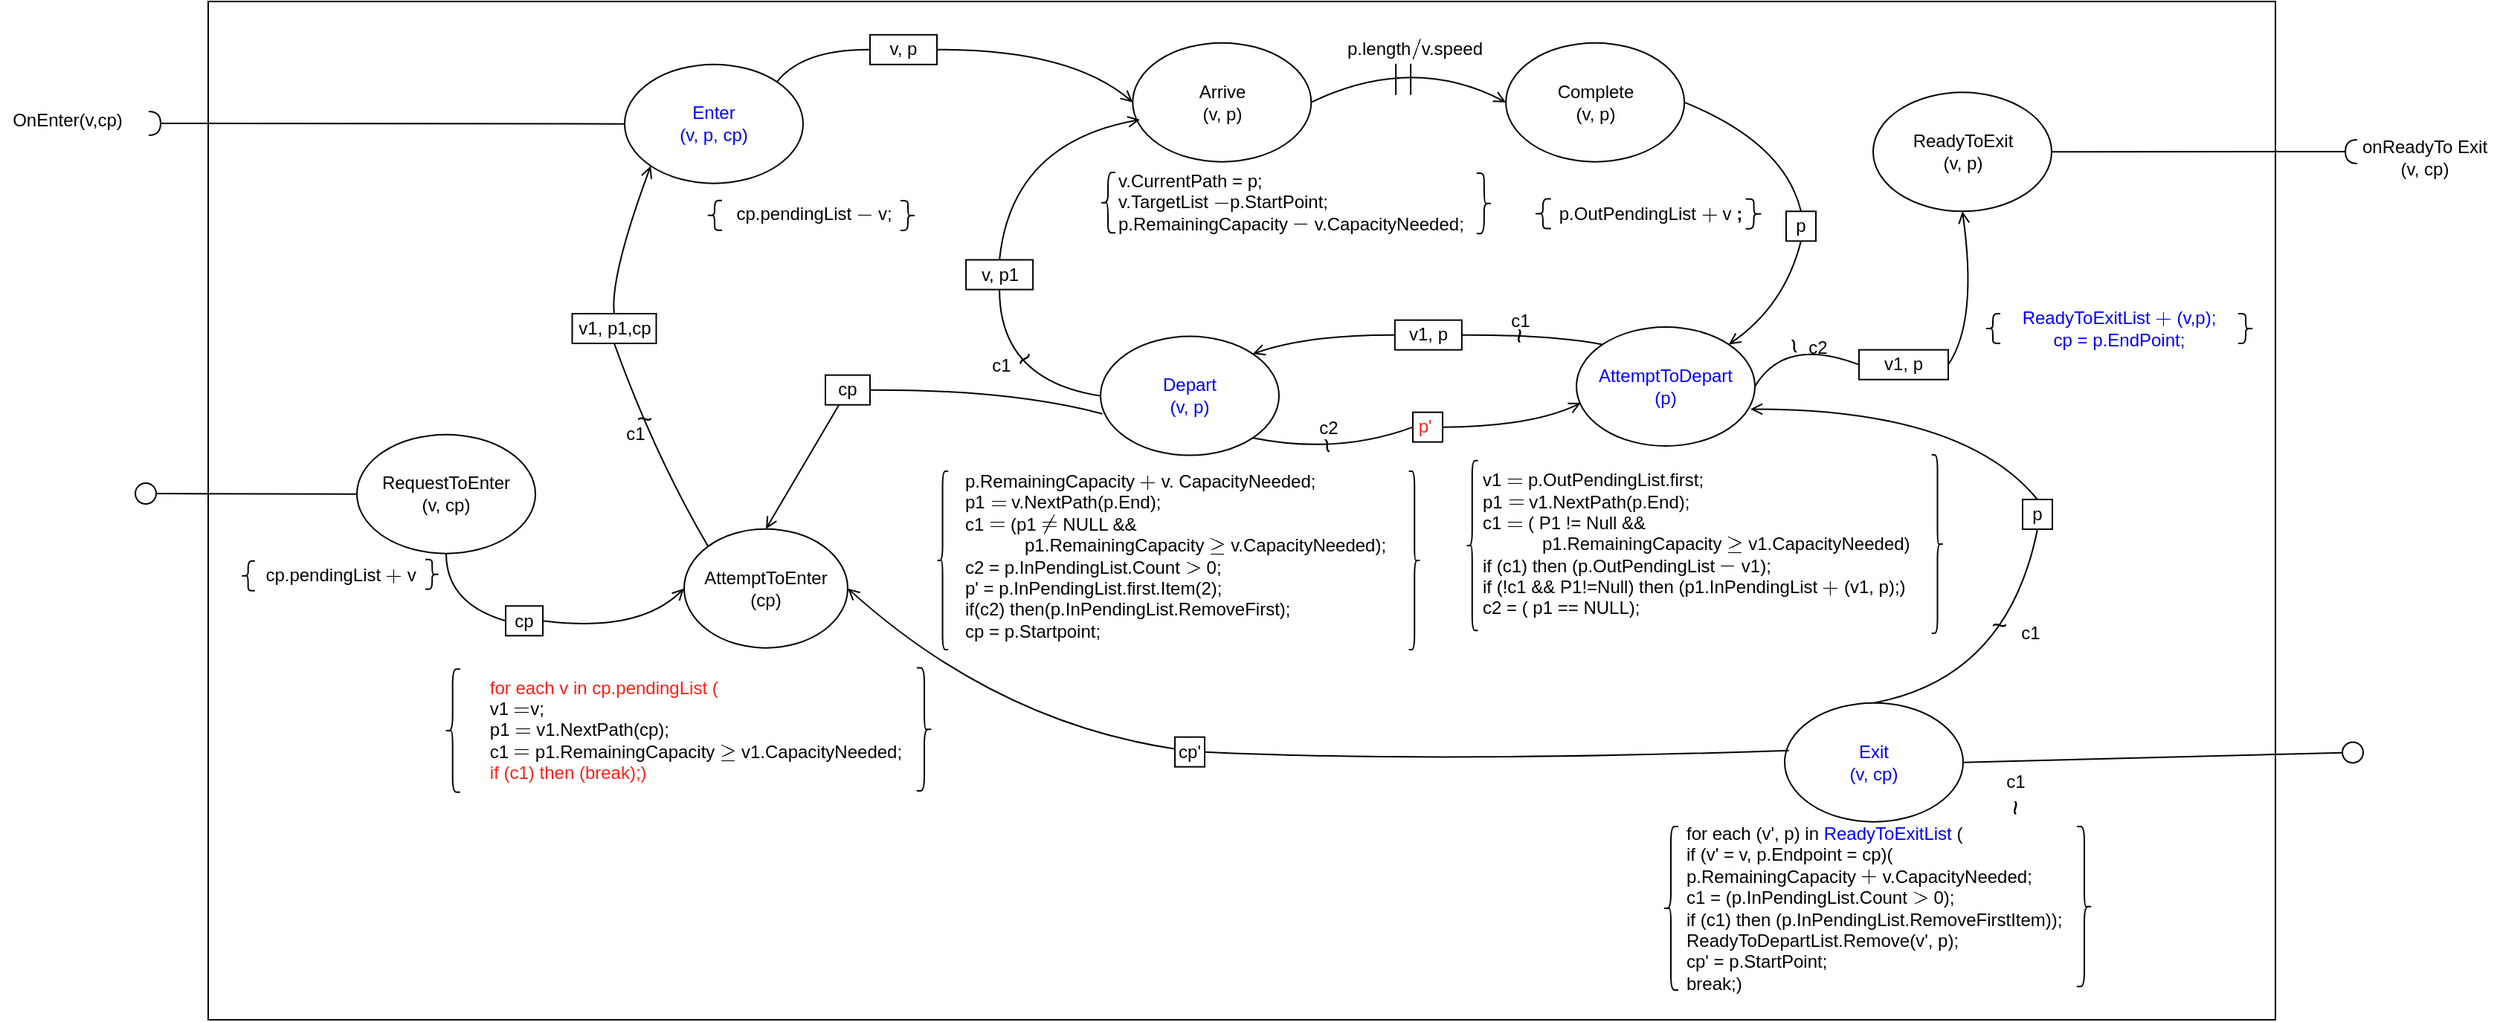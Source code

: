 <mxfile version="16.5.1" type="device" pages="2"><diagram id="-C9JDCy3ceDj1ffrjVoS" name="EG updated "><mxGraphModel dx="1278" dy="737" grid="1" gridSize="10" guides="1" tooltips="1" connect="1" arrows="1" fold="1" page="1" pageScale="1" pageWidth="1100" pageHeight="850" math="1" shadow="0"><root><mxCell id="0"/><mxCell id="1" parent="0"/><mxCell id="4jYT9ednrVfqh3vKNqz0-8" value="" style="rounded=0;whiteSpace=wrap;html=1;fontColor=#000000;fillColor=none;" parent="1" vertex="1"><mxGeometry x="200" y="60" width="1390" height="685" as="geometry"/></mxCell><mxCell id="0Xl6UMM5RUt3ZRtZW8h_-1" value="RequestToEnter&lt;br&gt;(v, cp)" style="ellipse;whiteSpace=wrap;html=1;" parent="1" vertex="1"><mxGeometry x="300" y="351.33" width="120" height="80" as="geometry"/></mxCell><mxCell id="0Xl6UMM5RUt3ZRtZW8h_-2" value="" style="curved=1;endArrow=circle;html=1;rounded=0;exitX=0;exitY=0.5;exitDx=0;exitDy=0;endFill=0;" parent="1" source="0Xl6UMM5RUt3ZRtZW8h_-1" edge="1"><mxGeometry width="50" height="50" relative="1" as="geometry"><mxPoint x="-80" y="503.33" as="sourcePoint"/><mxPoint x="150" y="391" as="targetPoint"/><Array as="points"/></mxGeometry></mxCell><mxCell id="0Xl6UMM5RUt3ZRtZW8h_-4" value="AttemptToEnter&lt;br&gt;(cp)" style="ellipse;whiteSpace=wrap;html=1;" parent="1" vertex="1"><mxGeometry x="520" y="414.82" width="110" height="80" as="geometry"/></mxCell><mxCell id="0Xl6UMM5RUt3ZRtZW8h_-5" value="" style="curved=1;endArrow=open;html=1;rounded=0;exitX=1;exitY=0.5;exitDx=0;exitDy=0;endFill=0;entryX=0;entryY=0.5;entryDx=0;entryDy=0;startArrow=none;" parent="1" source="0Xl6UMM5RUt3ZRtZW8h_-6" target="0Xl6UMM5RUt3ZRtZW8h_-4" edge="1"><mxGeometry width="50" height="50" relative="1" as="geometry"><mxPoint x="246.5" y="383.51" as="sourcePoint"/><mxPoint x="196.5" y="353.51" as="targetPoint"/><Array as="points"><mxPoint x="490" y="485"/></Array></mxGeometry></mxCell><mxCell id="0Xl6UMM5RUt3ZRtZW8h_-6" value="cp" style="text;html=1;strokeColor=default;fillColor=none;align=center;verticalAlign=middle;whiteSpace=wrap;rounded=0;" parent="1" vertex="1"><mxGeometry x="400" y="466.64" width="25" height="20" as="geometry"/></mxCell><mxCell id="0Xl6UMM5RUt3ZRtZW8h_-7" value="" style="curved=1;endArrow=none;html=1;rounded=0;exitX=0.5;exitY=1;exitDx=0;exitDy=0;endFill=0;entryX=0;entryY=0.5;entryDx=0;entryDy=0;" parent="1" source="0Xl6UMM5RUt3ZRtZW8h_-1" target="0Xl6UMM5RUt3ZRtZW8h_-6" edge="1"><mxGeometry width="50" height="50" relative="1" as="geometry"><mxPoint x="260" y="215" as="sourcePoint"/><mxPoint x="345" y="280" as="targetPoint"/><Array as="points"><mxPoint x="360" y="465"/></Array></mxGeometry></mxCell><mxCell id="0Xl6UMM5RUt3ZRtZW8h_-9" value="" style="curved=1;endArrow=open;html=1;rounded=0;exitX=0.5;exitY=0;exitDx=0;exitDy=0;endFill=0;startArrow=none;entryX=0;entryY=1;entryDx=0;entryDy=0;" parent="1" source="0Xl6UMM5RUt3ZRtZW8h_-11" target="GR1les2ek2Nt4CJXnXX9-5" edge="1"><mxGeometry width="50" height="50" relative="1" as="geometry"><mxPoint x="467" y="178.08" as="sourcePoint"/><mxPoint x="507" y="134.57" as="targetPoint"/><Array as="points"><mxPoint x="470" y="245"/></Array></mxGeometry></mxCell><mxCell id="0Xl6UMM5RUt3ZRtZW8h_-10" value="Arrive&lt;br&gt;(v, p)" style="ellipse;whiteSpace=wrap;html=1;" parent="1" vertex="1"><mxGeometry x="821.66" y="87.82" width="120" height="80" as="geometry"/></mxCell><mxCell id="0Xl6UMM5RUt3ZRtZW8h_-11" value="v1, p1,cp" style="text;html=1;strokeColor=default;fillColor=none;align=center;verticalAlign=middle;whiteSpace=wrap;rounded=0;" parent="1" vertex="1"><mxGeometry x="444.75" y="270.0" width="56.5" height="20" as="geometry"/></mxCell><mxCell id="0Xl6UMM5RUt3ZRtZW8h_-12" value="c1" style="text;html=1;align=center;verticalAlign=middle;resizable=0;points=[];autosize=1;strokeColor=none;fillColor=none;" parent="1" vertex="1"><mxGeometry x="471.5" y="341.33" width="30" height="20" as="geometry"/></mxCell><mxCell id="0Xl6UMM5RUt3ZRtZW8h_-17" value="Complete&lt;br&gt;(v, p)" style="ellipse;whiteSpace=wrap;html=1;" parent="1" vertex="1"><mxGeometry x="1072.57" y="87.82" width="120" height="80" as="geometry"/></mxCell><mxCell id="0Xl6UMM5RUt3ZRtZW8h_-18" value="p.length`/`v.speed" style="text;html=1;align=center;verticalAlign=middle;resizable=0;points=[];autosize=1;strokeColor=none;fillColor=none;" parent="1" vertex="1"><mxGeometry x="955.57" y="82.33" width="110" height="20" as="geometry"/></mxCell><mxCell id="0Xl6UMM5RUt3ZRtZW8h_-22" value="&lt;font color=&quot;#0000ff&quot;&gt;AttemptToDepart&lt;br&gt;(p)&lt;/font&gt;" style="ellipse;whiteSpace=wrap;html=1;" parent="1" vertex="1"><mxGeometry x="1120" y="279" width="120" height="80" as="geometry"/></mxCell><mxCell id="0Xl6UMM5RUt3ZRtZW8h_-24" value="" style="curved=1;endArrow=open;html=1;rounded=0;exitX=0.5;exitY=1;exitDx=0;exitDy=0;endFill=0;startArrow=none;entryX=1;entryY=0;entryDx=0;entryDy=0;" parent="1" source="0Xl6UMM5RUt3ZRtZW8h_-25" target="0Xl6UMM5RUt3ZRtZW8h_-22" edge="1"><mxGeometry width="50" height="50" relative="1" as="geometry"><mxPoint x="1287" y="281.33" as="sourcePoint"/><mxPoint x="1397" y="281.33" as="targetPoint"/><Array as="points"><mxPoint x="1260" y="265"/></Array></mxGeometry></mxCell><mxCell id="0Xl6UMM5RUt3ZRtZW8h_-25" value="p" style="text;html=1;strokeColor=default;fillColor=none;align=center;verticalAlign=middle;whiteSpace=wrap;rounded=0;" parent="1" vertex="1"><mxGeometry x="1261" y="201.16" width="20" height="20" as="geometry"/></mxCell><mxCell id="0Xl6UMM5RUt3ZRtZW8h_-26" value="" style="curved=1;endArrow=none;html=1;rounded=0;exitX=1;exitY=0.5;exitDx=0;exitDy=0;endFill=0;startArrow=none;entryX=0.5;entryY=0;entryDx=0;entryDy=0;" parent="1" source="0Xl6UMM5RUt3ZRtZW8h_-17" target="0Xl6UMM5RUt3ZRtZW8h_-25" edge="1"><mxGeometry width="50" height="50" relative="1" as="geometry"><mxPoint x="1247" y="236.33" as="sourcePoint"/><mxPoint x="1257" y="306.33" as="targetPoint"/><Array as="points"><mxPoint x="1260" y="155"/></Array></mxGeometry></mxCell><mxCell id="0Xl6UMM5RUt3ZRtZW8h_-27" value="&lt;font color=&quot;#0000ff&quot;&gt;Depart&lt;br&gt;(v, p)&lt;/font&gt;" style="ellipse;whiteSpace=wrap;html=1;" parent="1" vertex="1"><mxGeometry x="800" y="285.31" width="120" height="80" as="geometry"/></mxCell><mxCell id="0Xl6UMM5RUt3ZRtZW8h_-28" value="" style="curved=1;endArrow=open;html=1;rounded=0;exitX=0;exitY=0.5;exitDx=0;exitDy=0;endFill=0;startArrow=none;entryX=1;entryY=0;entryDx=0;entryDy=0;" parent="1" source="0Xl6UMM5RUt3ZRtZW8h_-29" target="0Xl6UMM5RUt3ZRtZW8h_-27" edge="1"><mxGeometry width="50" height="50" relative="1" as="geometry"><mxPoint x="1009.66" y="266.99" as="sourcePoint"/><mxPoint x="1169.66" y="276.99" as="targetPoint"/><Array as="points"><mxPoint x="940" y="284"/></Array></mxGeometry></mxCell><mxCell id="0Xl6UMM5RUt3ZRtZW8h_-29" value="v1, p" style="text;html=1;strokeColor=default;fillColor=none;align=center;verticalAlign=middle;whiteSpace=wrap;rounded=0;" parent="1" vertex="1"><mxGeometry x="997.93" y="274.34" width="45" height="20" as="geometry"/></mxCell><mxCell id="0Xl6UMM5RUt3ZRtZW8h_-30" value="" style="curved=1;endArrow=none;html=1;rounded=0;exitX=0;exitY=0;exitDx=0;exitDy=0;endFill=0;startArrow=none;entryX=1;entryY=0.5;entryDx=0;entryDy=0;" parent="1" source="0Xl6UMM5RUt3ZRtZW8h_-22" target="0Xl6UMM5RUt3ZRtZW8h_-29" edge="1"><mxGeometry width="50" height="50" relative="1" as="geometry"><mxPoint x="1029.66" y="356.99" as="sourcePoint"/><mxPoint x="1089.66" y="276.99" as="targetPoint"/><Array as="points"><mxPoint x="1100" y="284"/></Array></mxGeometry></mxCell><mxCell id="0Xl6UMM5RUt3ZRtZW8h_-31" value="" style="curved=1;endArrow=open;html=1;rounded=0;endFill=0;startArrow=none;entryX=0.025;entryY=0.638;entryDx=0;entryDy=0;exitX=1;exitY=0.5;exitDx=0;exitDy=0;entryPerimeter=0;" parent="1" source="0Xl6UMM5RUt3ZRtZW8h_-32" target="0Xl6UMM5RUt3ZRtZW8h_-22" edge="1"><mxGeometry width="50" height="50" relative="1" as="geometry"><mxPoint x="1167" y="442.33" as="sourcePoint"/><mxPoint x="1267" y="482.33" as="targetPoint"/><Array as="points"><mxPoint x="1090" y="346"/></Array></mxGeometry></mxCell><mxCell id="0Xl6UMM5RUt3ZRtZW8h_-32" value="&lt;font color=&quot;#ff1f17&quot;&gt;p'&amp;nbsp;&lt;/font&gt;" style="text;html=1;strokeColor=default;fillColor=none;align=center;verticalAlign=middle;whiteSpace=wrap;rounded=0;" parent="1" vertex="1"><mxGeometry x="1010.0" y="336.33" width="20" height="20" as="geometry"/></mxCell><mxCell id="0Xl6UMM5RUt3ZRtZW8h_-33" value="" style="curved=1;endArrow=none;html=1;rounded=0;exitX=1;exitY=1;exitDx=0;exitDy=0;endFill=0;startArrow=none;entryX=0;entryY=0.5;entryDx=0;entryDy=0;" parent="1" source="0Xl6UMM5RUt3ZRtZW8h_-27" target="0Xl6UMM5RUt3ZRtZW8h_-32" edge="1"><mxGeometry width="50" height="50" relative="1" as="geometry"><mxPoint x="1257" y="412.33" as="sourcePoint"/><mxPoint x="1127" y="446.33" as="targetPoint"/><Array as="points"><mxPoint x="960" y="365"/></Array></mxGeometry></mxCell><mxCell id="0Xl6UMM5RUt3ZRtZW8h_-35" value="&lt;font style=&quot;font-size: 18px&quot;&gt;~&lt;/font&gt;" style="text;html=1;align=center;verticalAlign=middle;resizable=0;points=[];autosize=1;strokeColor=none;fillColor=none;rotation=90;" parent="1" vertex="1"><mxGeometry x="1066" y="274.33" width="30" height="20" as="geometry"/></mxCell><mxCell id="0Xl6UMM5RUt3ZRtZW8h_-36" value="c1" style="text;html=1;align=center;verticalAlign=middle;resizable=0;points=[];autosize=1;strokeColor=none;fillColor=none;" parent="1" vertex="1"><mxGeometry x="1066.5" y="265.31" width="30" height="20" as="geometry"/></mxCell><mxCell id="0Xl6UMM5RUt3ZRtZW8h_-38" value="" style="curved=1;endArrow=open;html=1;rounded=0;exitX=0.5;exitY=0;exitDx=0;exitDy=0;endFill=0;startArrow=none;entryX=0.04;entryY=0.646;entryDx=0;entryDy=0;entryPerimeter=0;" parent="1" source="0Xl6UMM5RUt3ZRtZW8h_-39" target="0Xl6UMM5RUt3ZRtZW8h_-10" edge="1"><mxGeometry width="50" height="50" relative="1" as="geometry"><mxPoint x="807" y="267.33" as="sourcePoint"/><mxPoint x="967" y="277.33" as="targetPoint"/><Array as="points"><mxPoint x="740" y="155"/></Array></mxGeometry></mxCell><mxCell id="0Xl6UMM5RUt3ZRtZW8h_-44" value="ReadyToExit&lt;br&gt;(v, p)" style="ellipse;whiteSpace=wrap;html=1;" parent="1" vertex="1"><mxGeometry x="1319.5" y="121.16" width="120" height="80" as="geometry"/></mxCell><mxCell id="0Xl6UMM5RUt3ZRtZW8h_-45" value="" style="curved=1;endArrow=open;html=1;rounded=0;exitX=1;exitY=0.5;exitDx=0;exitDy=0;endFill=0;startArrow=none;entryX=0.5;entryY=1;entryDx=0;entryDy=0;" parent="1" source="0Xl6UMM5RUt3ZRtZW8h_-46" target="0Xl6UMM5RUt3ZRtZW8h_-44" edge="1"><mxGeometry width="50" height="50" relative="1" as="geometry"><mxPoint x="1257.23" y="237.65" as="sourcePoint"/><mxPoint x="1296.996" y="329.366" as="targetPoint"/><Array as="points"><mxPoint x="1390" y="275"/></Array></mxGeometry></mxCell><mxCell id="0Xl6UMM5RUt3ZRtZW8h_-46" value="v1, p" style="text;html=1;strokeColor=default;fillColor=none;align=center;verticalAlign=middle;whiteSpace=wrap;rounded=0;" parent="1" vertex="1"><mxGeometry x="1310" y="294.33" width="60" height="20" as="geometry"/></mxCell><mxCell id="0Xl6UMM5RUt3ZRtZW8h_-47" value="" style="curved=1;endArrow=none;html=1;rounded=0;exitX=1;exitY=0.5;exitDx=0;exitDy=0;endFill=0;startArrow=none;entryX=0;entryY=0.5;entryDx=0;entryDy=0;" parent="1" source="0Xl6UMM5RUt3ZRtZW8h_-22" target="0Xl6UMM5RUt3ZRtZW8h_-46" edge="1"><mxGeometry width="50" height="50" relative="1" as="geometry"><mxPoint x="1565" y="412.37" as="sourcePoint"/><mxPoint x="1585.23" y="280.65" as="targetPoint"/><Array as="points"><mxPoint x="1260" y="285"/></Array></mxGeometry></mxCell><mxCell id="0Xl6UMM5RUt3ZRtZW8h_-48" value="&lt;font style=&quot;font-size: 18px&quot;&gt;~&lt;/font&gt;" style="text;html=1;align=center;verticalAlign=middle;resizable=0;points=[];autosize=1;strokeColor=none;fillColor=none;rotation=75;" parent="1" vertex="1"><mxGeometry x="1251" y="281.33" width="30" height="20" as="geometry"/></mxCell><mxCell id="0Xl6UMM5RUt3ZRtZW8h_-49" value="c2" style="text;html=1;align=center;verticalAlign=middle;resizable=0;points=[];autosize=1;strokeColor=none;fillColor=none;" parent="1" vertex="1"><mxGeometry x="1267" y="283.32" width="30" height="20" as="geometry"/></mxCell><mxCell id="0Xl6UMM5RUt3ZRtZW8h_-50" value="" style="curved=1;endArrow=halfCircle;html=1;rounded=0;exitX=1;exitY=0.5;exitDx=0;exitDy=0;endFill=0;startArrow=none;" parent="1" source="0Xl6UMM5RUt3ZRtZW8h_-44" edge="1"><mxGeometry width="50" height="50" relative="1" as="geometry"><mxPoint x="1880" y="258.99" as="sourcePoint"/><mxPoint x="1645" y="161" as="targetPoint"/><Array as="points"/></mxGeometry></mxCell><mxCell id="0Xl6UMM5RUt3ZRtZW8h_-51" value="&lt;font color=&quot;#0000ff&quot;&gt;Exit&lt;br&gt;(v, cp)&lt;/font&gt;" style="ellipse;whiteSpace=wrap;html=1;fontColor=#000000;" parent="1" vertex="1"><mxGeometry x="1260.0" y="531.83" width="120" height="80" as="geometry"/></mxCell><mxCell id="0Xl6UMM5RUt3ZRtZW8h_-53" value="" style="curved=1;endArrow=circle;html=1;rounded=0;endFill=0;startArrow=none;fontColor=#000000;exitX=1;exitY=0.5;exitDx=0;exitDy=0;" parent="1" source="0Xl6UMM5RUt3ZRtZW8h_-51" edge="1"><mxGeometry width="50" height="50" relative="1" as="geometry"><mxPoint x="1750" y="695" as="sourcePoint"/><mxPoint x="1650" y="565" as="targetPoint"/><Array as="points"/></mxGeometry></mxCell><mxCell id="0Xl6UMM5RUt3ZRtZW8h_-54" value="" style="curved=1;endArrow=halfCircle;html=1;rounded=0;exitX=0;exitY=0.5;exitDx=0;exitDy=0;endFill=0;startArrow=none;" parent="1" source="GR1les2ek2Nt4CJXnXX9-5" edge="1"><mxGeometry width="50" height="50" relative="1" as="geometry"><mxPoint x="261.5" y="236.33" as="sourcePoint"/><mxPoint x="160" y="142" as="targetPoint"/><Array as="points"/></mxGeometry></mxCell><mxCell id="0Xl6UMM5RUt3ZRtZW8h_-14" value="" style="curved=1;endArrow=none;html=1;rounded=0;exitX=0;exitY=0;exitDx=0;exitDy=0;endFill=0;startArrow=none;entryX=0.5;entryY=1;entryDx=0;entryDy=0;" parent="1" source="0Xl6UMM5RUt3ZRtZW8h_-4" target="0Xl6UMM5RUt3ZRtZW8h_-11" edge="1"><mxGeometry width="50" height="50" relative="1" as="geometry"><mxPoint x="426.5" y="522.858" as="sourcePoint"/><mxPoint x="350" y="375" as="targetPoint"/><Array as="points"><mxPoint x="500" y="365"/></Array></mxGeometry></mxCell><mxCell id="0Xl6UMM5RUt3ZRtZW8h_-15" value="&lt;font style=&quot;font-size: 18px&quot;&gt;~&lt;/font&gt;" style="text;html=1;align=center;verticalAlign=middle;resizable=0;points=[];autosize=1;strokeColor=none;fillColor=none;rotation=0;" parent="1" vertex="1"><mxGeometry x="478.0" y="331.328" width="30" height="20" as="geometry"/></mxCell><mxCell id="rEWIdSfhXcx6FM1fh8fu-8" value="&lt;font style=&quot;font-size: 18px&quot;&gt;~&lt;/font&gt;" style="text;html=1;align=center;verticalAlign=middle;resizable=0;points=[];autosize=1;strokeColor=none;fillColor=none;rotation=75;" parent="1" vertex="1"><mxGeometry x="936.93" y="348.31" width="30" height="20" as="geometry"/></mxCell><mxCell id="rEWIdSfhXcx6FM1fh8fu-9" value="c2" style="text;html=1;align=center;verticalAlign=middle;resizable=0;points=[];autosize=1;strokeColor=none;fillColor=none;" parent="1" vertex="1"><mxGeometry x="938" y="337.01" width="30" height="20" as="geometry"/></mxCell><mxCell id="GR1les2ek2Nt4CJXnXX9-5" value="&lt;font color=&quot;#0000ff&quot;&gt;Enter&lt;br&gt;(v, p, cp)&lt;/font&gt;" style="ellipse;whiteSpace=wrap;html=1;" parent="1" vertex="1"><mxGeometry x="480" y="102.33" width="120" height="80" as="geometry"/></mxCell><mxCell id="OnUtdhNZ17CQWsCWY8Q7-5" value="" style="group" parent="1" vertex="1" connectable="0"><mxGeometry x="338" y="509.17" width="380" height="82.66" as="geometry"/></mxCell><mxCell id="0Xl6UMM5RUt3ZRtZW8h_-8" value="&lt;div style=&quot;text-align: left;&quot;&gt;&lt;span style=&quot;background-color: initial;&quot;&gt;&lt;font style=&quot;&quot; color=&quot;#ff1f17&quot;&gt;for each v in&lt;/font&gt;&lt;/span&gt;&lt;font style=&quot;background-color: initial;&quot; color=&quot;#ff1f17&quot;&gt;&amp;nbsp;cp.pendingList (&lt;/font&gt;&lt;/div&gt;&lt;div style=&quot;text-align: left;&quot;&gt;&lt;font style=&quot;background-color: initial;&quot;&gt;v1 `=`v;&lt;/font&gt;&lt;/div&gt;&lt;div style=&quot;text-align: left;&quot;&gt;&lt;span style=&quot;background-color: initial;&quot;&gt;p1 `=` v1.NextPath(cp);&lt;/span&gt;&lt;/div&gt;&lt;div style=&quot;text-align: left;&quot;&gt;&lt;span style=&quot;background-color: initial;&quot;&gt;c1 `=` p1.RemainingCapacity `&amp;gt;=` v1.CapacityNeeded;&lt;/span&gt;&lt;/div&gt;&lt;div style=&quot;text-align: left;&quot;&gt;&lt;font color=&quot;#ff1f17&quot;&gt;&lt;span style=&quot;background-color: initial;&quot;&gt;if (c1) then (break&lt;/span&gt;&lt;span style=&quot;background-color: initial;&quot;&gt;);)&lt;/span&gt;&lt;/font&gt;&lt;/div&gt;" style="text;html=1;strokeColor=none;fillColor=none;align=center;verticalAlign=middle;whiteSpace=wrap;rounded=0;" parent="OnUtdhNZ17CQWsCWY8Q7-5" vertex="1"><mxGeometry y="20.658" width="380.0" height="39.575" as="geometry"/></mxCell><mxCell id="OnUtdhNZ17CQWsCWY8Q7-1" value="" style="shape=curlyBracket;whiteSpace=wrap;html=1;rounded=1;" parent="OnUtdhNZ17CQWsCWY8Q7-5" vertex="1"><mxGeometry x="21.28" width="10.133" height="82.66" as="geometry"/></mxCell><mxCell id="OnUtdhNZ17CQWsCWY8Q7-4" value="" style="shape=curlyBracket;whiteSpace=wrap;html=1;rounded=1;rotation=-180;" parent="OnUtdhNZ17CQWsCWY8Q7-5" vertex="1"><mxGeometry x="338.453" y="-0.884" width="10.133" height="82.66" as="geometry"/></mxCell><mxCell id="0Xl6UMM5RUt3ZRtZW8h_-40" value="" style="group" parent="1" vertex="1" connectable="0"><mxGeometry x="973.212" y="371.282" width="35.355" height="35.355" as="geometry"/></mxCell><mxCell id="0Xl6UMM5RUt3ZRtZW8h_-39" value="v, p1" style="text;html=1;strokeColor=default;fillColor=none;align=center;verticalAlign=middle;whiteSpace=wrap;rounded=0;" parent="0Xl6UMM5RUt3ZRtZW8h_-40" vertex="1"><mxGeometry x="-263.662" y="-137.492" width="45" height="20" as="geometry"/></mxCell><mxCell id="oO2VF1o0VjvuVXeRMECL-1" value="" style="curved=1;endArrow=open;html=1;rounded=0;exitX=1;exitY=0.5;exitDx=0;exitDy=0;endFill=0;startArrow=none;entryX=0;entryY=0.5;entryDx=0;entryDy=0;" parent="1" source="oO2VF1o0VjvuVXeRMECL-8" target="0Xl6UMM5RUt3ZRtZW8h_-10" edge="1"><mxGeometry width="50" height="50" relative="1" as="geometry"><mxPoint x="538.5" y="209.41" as="sourcePoint"/><mxPoint x="611.5" y="135" as="targetPoint"/><Array as="points"><mxPoint x="780" y="92"/></Array></mxGeometry></mxCell><mxCell id="oO2VF1o0VjvuVXeRMECL-7" value="" style="group" parent="1" vertex="1" connectable="0"><mxGeometry x="181" y="431.33" width="220" height="30" as="geometry"/></mxCell><mxCell id="0Xl6UMM5RUt3ZRtZW8h_-3" value="cp.pendingList `+` v&lt;b&gt;&amp;nbsp;&lt;/b&gt;" style="text;html=1;strokeColor=none;fillColor=none;align=center;verticalAlign=middle;whiteSpace=wrap;rounded=0;" parent="oO2VF1o0VjvuVXeRMECL-7" vertex="1"><mxGeometry width="220.0" height="30" as="geometry"/></mxCell><mxCell id="OnUtdhNZ17CQWsCWY8Q7-6" value="" style="shape=curlyBracket;whiteSpace=wrap;html=1;rounded=1;" parent="oO2VF1o0VjvuVXeRMECL-7" vertex="1"><mxGeometry x="41.25" y="5" width="9.167" height="20" as="geometry"/></mxCell><mxCell id="OnUtdhNZ17CQWsCWY8Q7-7" value="" style="shape=curlyBracket;whiteSpace=wrap;html=1;rounded=1;rotation=-180;" parent="oO2VF1o0VjvuVXeRMECL-7" vertex="1"><mxGeometry x="165.0" y="4" width="9.167" height="20" as="geometry"/></mxCell><mxCell id="oO2VF1o0VjvuVXeRMECL-8" value="v, p" style="text;html=1;strokeColor=default;fillColor=none;align=center;verticalAlign=middle;whiteSpace=wrap;rounded=0;" parent="1" vertex="1"><mxGeometry x="645" y="82.4" width="45" height="20" as="geometry"/></mxCell><mxCell id="oO2VF1o0VjvuVXeRMECL-9" value="" style="curved=1;endArrow=none;html=1;rounded=0;exitX=1;exitY=0;exitDx=0;exitDy=0;endFill=0;startArrow=none;entryX=0;entryY=0.5;entryDx=0;entryDy=0;" parent="1" source="GR1les2ek2Nt4CJXnXX9-5" target="oO2VF1o0VjvuVXeRMECL-8" edge="1"><mxGeometry width="50" height="50" relative="1" as="geometry"><mxPoint x="721.5" y="125" as="sourcePoint"/><mxPoint x="856.34" y="127.82" as="targetPoint"/><Array as="points"><mxPoint x="600" y="92"/></Array></mxGeometry></mxCell><mxCell id="oO2VF1o0VjvuVXeRMECL-13" value="" style="group" parent="1" vertex="1" connectable="0"><mxGeometry x="800" y="175.0" width="262.93" height="41.17" as="geometry"/></mxCell><mxCell id="0Xl6UMM5RUt3ZRtZW8h_-16" value="v.CurrentPath = p;&lt;br&gt;v.TargetList `-`p.StartPoint;&lt;br&gt;p.RemainingCapacity `-` v.CapacityNeeded;&amp;nbsp;" style="text;html=1;strokeColor=none;fillColor=none;align=left;verticalAlign=middle;whiteSpace=wrap;rounded=0;" parent="oO2VF1o0VjvuVXeRMECL-13" vertex="1"><mxGeometry x="10.0" y="5.34" width="248.5" height="30" as="geometry"/></mxCell><mxCell id="oO2VF1o0VjvuVXeRMECL-11" value="" style="shape=curlyBracket;whiteSpace=wrap;html=1;rounded=1;" parent="oO2VF1o0VjvuVXeRMECL-13" vertex="1"><mxGeometry width="10" height="40.67" as="geometry"/></mxCell><mxCell id="oO2VF1o0VjvuVXeRMECL-12" value="" style="shape=curlyBracket;whiteSpace=wrap;html=1;rounded=1;rotation=-180;" parent="oO2VF1o0VjvuVXeRMECL-13" vertex="1"><mxGeometry x="252.93" y="0.5" width="10" height="40.67" as="geometry"/></mxCell><mxCell id="0Xl6UMM5RUt3ZRtZW8h_-43" value="c1" style="text;html=1;align=center;verticalAlign=middle;resizable=0;points=[];autosize=1;strokeColor=none;fillColor=none;" parent="1" vertex="1"><mxGeometry x="718" y="295.32" width="30" height="20" as="geometry"/></mxCell><mxCell id="0Xl6UMM5RUt3ZRtZW8h_-42" value="&lt;font style=&quot;font-size: 18px&quot;&gt;~&lt;/font&gt;" style="text;html=1;align=center;verticalAlign=middle;resizable=0;points=[];autosize=1;strokeColor=none;fillColor=none;rotation=-45;" parent="1" vertex="1"><mxGeometry x="733.5" y="291.33" width="30" height="20" as="geometry"/></mxCell><mxCell id="0Xl6UMM5RUt3ZRtZW8h_-20" value="" style="curved=1;endArrow=open;html=1;rounded=0;endFill=0;startArrow=none;entryX=0;entryY=0.5;entryDx=0;entryDy=0;exitX=1;exitY=0.5;exitDx=0;exitDy=0;" parent="1" source="0Xl6UMM5RUt3ZRtZW8h_-10" target="0Xl6UMM5RUt3ZRtZW8h_-17" edge="1"><mxGeometry width="50" height="50" relative="1" as="geometry"><mxPoint x="970" y="125" as="sourcePoint"/><mxPoint x="977" y="165" as="targetPoint"/><Array as="points"><mxPoint x="1010" y="95"/></Array></mxGeometry></mxCell><mxCell id="0Xl6UMM5RUt3ZRtZW8h_-21" value="" style="shape=partialRectangle;whiteSpace=wrap;html=1;top=0;bottom=0;fillColor=none;" parent="1" vertex="1"><mxGeometry x="998.57" y="102.4" width="10" height="20" as="geometry"/></mxCell><mxCell id="oO2VF1o0VjvuVXeRMECL-18" value="" style="group" parent="1" vertex="1" connectable="0"><mxGeometry x="1080" y="187.82" width="180" height="30" as="geometry"/></mxCell><mxCell id="0Xl6UMM5RUt3ZRtZW8h_-23" value="p.OutPendingList `+` v&lt;b&gt;&amp;nbsp;;&lt;/b&gt;" style="text;html=1;strokeColor=none;fillColor=none;align=center;verticalAlign=middle;whiteSpace=wrap;rounded=0;" parent="oO2VF1o0VjvuVXeRMECL-18" vertex="1"><mxGeometry width="180" height="30" as="geometry"/></mxCell><mxCell id="oO2VF1o0VjvuVXeRMECL-16" value="" style="shape=curlyBracket;whiteSpace=wrap;html=1;rounded=1;rotation=0;" parent="oO2VF1o0VjvuVXeRMECL-18" vertex="1"><mxGeometry x="12.0" y="4.96" width="10.909" height="20" as="geometry"/></mxCell><mxCell id="oO2VF1o0VjvuVXeRMECL-17" value="" style="shape=curlyBracket;whiteSpace=wrap;html=1;rounded=1;rotation=-180;" parent="oO2VF1o0VjvuVXeRMECL-18" vertex="1"><mxGeometry x="153.818" y="5.04" width="10.909" height="20" as="geometry"/></mxCell><mxCell id="oO2VF1o0VjvuVXeRMECL-21" value="" style="group" parent="1" vertex="1" connectable="0"><mxGeometry x="1046" y="365" width="344" height="120" as="geometry"/></mxCell><mxCell id="0Xl6UMM5RUt3ZRtZW8h_-34" value="v1 `=` p.&lt;span style=&quot;text-align: center&quot;&gt;OutPendingList&lt;/span&gt;.first;&lt;br&gt;p1 `=` v1.NextPath(p.End);&lt;br&gt;c1 `=` ( P1 != Null&amp;nbsp;&amp;amp;&amp;amp;&lt;br&gt;&amp;nbsp; &amp;nbsp; &amp;nbsp; &amp;nbsp; &amp;nbsp; &amp;nbsp; p1.RemainingCapacity `&amp;gt;=` v1.CapacityNeeded)&lt;br&gt;if (c1) then (p.OutPendingList `-` v1);&lt;br&gt;if (!c1 &amp;amp;&amp;amp; P1!=Null) then (p1.InPendingList `+` (v1, p);)&lt;br&gt;c2 = ( p1 == NULL);" style="text;html=1;strokeColor=none;fillColor=none;align=left;verticalAlign=middle;whiteSpace=wrap;rounded=0;" parent="oO2VF1o0VjvuVXeRMECL-21" vertex="1"><mxGeometry x="9.339" y="38.119" width="334.661" height="42.862" as="geometry"/></mxCell><mxCell id="oO2VF1o0VjvuVXeRMECL-19" value="" style="shape=curlyBracket;whiteSpace=wrap;html=1;rounded=1;" parent="oO2VF1o0VjvuVXeRMECL-21" vertex="1"><mxGeometry y="3.829" width="7.783" height="114.299" as="geometry"/></mxCell><mxCell id="oO2VF1o0VjvuVXeRMECL-20" value="" style="shape=curlyBracket;whiteSpace=wrap;html=1;rounded=1;rotation=-180;" parent="oO2VF1o0VjvuVXeRMECL-21" vertex="1"><mxGeometry x="312.869" width="7.783" height="120.0" as="geometry"/></mxCell><mxCell id="oO2VF1o0VjvuVXeRMECL-24" value="" style="curved=1;endArrow=open;html=1;rounded=0;endFill=0;startArrow=none;entryX=0.5;entryY=0;entryDx=0;entryDy=0;" parent="1" source="oO2VF1o0VjvuVXeRMECL-27" target="0Xl6UMM5RUt3ZRtZW8h_-4" edge="1"><mxGeometry width="50" height="50" relative="1" as="geometry"><mxPoint x="960" y="405" as="sourcePoint"/><mxPoint x="871.14" y="149.5" as="targetPoint"/><Array as="points"/></mxGeometry></mxCell><mxCell id="oO2VF1o0VjvuVXeRMECL-27" value="cp" style="text;html=1;strokeColor=default;fillColor=none;align=center;verticalAlign=middle;whiteSpace=wrap;rounded=0;" parent="1" vertex="1"><mxGeometry x="615" y="311.33" width="30" height="20" as="geometry"/></mxCell><mxCell id="oO2VF1o0VjvuVXeRMECL-29" value="" style="curved=1;endArrow=none;html=1;rounded=0;endFill=0;startArrow=none;entryX=1;entryY=0.5;entryDx=0;entryDy=0;exitX=0.01;exitY=0.651;exitDx=0;exitDy=0;exitPerimeter=0;" parent="1" source="0Xl6UMM5RUt3ZRtZW8h_-27" target="oO2VF1o0VjvuVXeRMECL-27" edge="1"><mxGeometry width="50" height="50" relative="1" as="geometry"><mxPoint x="960" y="405" as="sourcePoint"/><mxPoint x="400.272" y="284.7" as="targetPoint"/><Array as="points"><mxPoint x="740" y="321"/></Array></mxGeometry></mxCell><mxCell id="oO2VF1o0VjvuVXeRMECL-32" value="" style="curved=1;endArrow=open;html=1;rounded=0;exitX=0.024;exitY=0.401;exitDx=0;exitDy=0;endFill=0;startArrow=none;entryX=1;entryY=0.5;entryDx=0;entryDy=0;exitPerimeter=0;fontColor=#FF1F17;strokeColor=#000000;" parent="1" source="oO2VF1o0VjvuVXeRMECL-40" target="0Xl6UMM5RUt3ZRtZW8h_-4" edge="1"><mxGeometry width="50" height="50" relative="1" as="geometry"><mxPoint x="769.57" y="504.33" as="sourcePoint"/><mxPoint x="638.996" y="546.356" as="targetPoint"/><Array as="points"><mxPoint x="730" y="545"/></Array></mxGeometry></mxCell><mxCell id="oO2VF1o0VjvuVXeRMECL-33" value="" style="curved=1;endArrow=open;html=1;rounded=0;exitX=0.5;exitY=0;exitDx=0;exitDy=0;endFill=0;startArrow=none;entryX=0.975;entryY=0.69;entryDx=0;entryDy=0;fontColor=#FF1F17;strokeColor=#000000;entryPerimeter=0;" parent="1" source="oO2VF1o0VjvuVXeRMECL-38" target="0Xl6UMM5RUt3ZRtZW8h_-22" edge="1"><mxGeometry width="50" height="50" relative="1" as="geometry"><mxPoint x="1200" y="336.68" as="sourcePoint"/><mxPoint x="1069.426" y="378.706" as="targetPoint"/><Array as="points"><mxPoint x="1380" y="334"/></Array></mxGeometry></mxCell><mxCell id="oO2VF1o0VjvuVXeRMECL-34" value="&lt;font style=&quot;font-size: 18px&quot;&gt;~&lt;/font&gt;" style="text;html=1;align=center;verticalAlign=middle;resizable=0;points=[];autosize=1;strokeColor=none;fillColor=none;rotation=-180;fontColor=#000000;" parent="1" vertex="1"><mxGeometry x="1390" y="469.82" width="30" height="20" as="geometry"/></mxCell><mxCell id="oO2VF1o0VjvuVXeRMECL-35" value="c1" style="text;html=1;align=center;verticalAlign=middle;resizable=0;points=[];autosize=1;strokeColor=none;fillColor=none;fontColor=#000000;" parent="1" vertex="1"><mxGeometry x="1409.5" y="474.82" width="30" height="20" as="geometry"/></mxCell><mxCell id="oO2VF1o0VjvuVXeRMECL-36" value="&lt;font style=&quot;font-size: 18px&quot;&gt;~&lt;/font&gt;" style="text;html=1;align=center;verticalAlign=middle;resizable=0;points=[];autosize=1;strokeColor=none;fillColor=none;rotation=90;fontColor=#000000;" parent="1" vertex="1"><mxGeometry x="1400" y="591.83" width="30" height="20" as="geometry"/></mxCell><mxCell id="oO2VF1o0VjvuVXeRMECL-37" value="c1" style="text;html=1;align=center;verticalAlign=middle;resizable=0;points=[];autosize=1;strokeColor=none;fillColor=none;fontColor=#000000;" parent="1" vertex="1"><mxGeometry x="1400" y="574.83" width="30" height="20" as="geometry"/></mxCell><mxCell id="oO2VF1o0VjvuVXeRMECL-38" value="&lt;font&gt;p&lt;/font&gt;" style="text;html=1;strokeColor=default;fillColor=none;align=center;verticalAlign=middle;whiteSpace=wrap;rounded=0;fontColor=#000000;" parent="1" vertex="1"><mxGeometry x="1420" y="395.0" width="20" height="20" as="geometry"/></mxCell><mxCell id="oO2VF1o0VjvuVXeRMECL-39" value="" style="curved=1;endArrow=none;html=1;rounded=0;exitX=0.5;exitY=0;exitDx=0;exitDy=0;endFill=0;startArrow=none;entryX=0.5;entryY=1;entryDx=0;entryDy=0;fontColor=#FF1F17;strokeColor=#000000;" parent="1" source="0Xl6UMM5RUt3ZRtZW8h_-51" target="oO2VF1o0VjvuVXeRMECL-38" edge="1"><mxGeometry width="50" height="50" relative="1" as="geometry"><mxPoint x="1750.5" y="688" as="sourcePoint"/><mxPoint x="2060.5" y="391.99" as="targetPoint"/><Array as="points"><mxPoint x="1410" y="515"/></Array></mxGeometry></mxCell><mxCell id="oO2VF1o0VjvuVXeRMECL-40" value="&lt;font&gt;cp'&lt;/font&gt;" style="text;html=1;strokeColor=default;fillColor=none;align=center;verticalAlign=middle;whiteSpace=wrap;rounded=0;fontColor=#000000;" parent="1" vertex="1"><mxGeometry x="850" y="554.83" width="20" height="20" as="geometry"/></mxCell><mxCell id="oO2VF1o0VjvuVXeRMECL-42" value="" style="curved=1;endArrow=none;html=1;rounded=0;exitX=0.024;exitY=0.401;exitDx=0;exitDy=0;endFill=0;startArrow=none;exitPerimeter=0;fontColor=#FF1F17;strokeColor=#000000;entryX=1;entryY=0.5;entryDx=0;entryDy=0;" parent="1" source="0Xl6UMM5RUt3ZRtZW8h_-51" target="oO2VF1o0VjvuVXeRMECL-40" edge="1"><mxGeometry width="50" height="50" relative="1" as="geometry"><mxPoint x="1633.38" y="680.08" as="sourcePoint"/><mxPoint x="1330.5" y="638" as="targetPoint"/><Array as="points"><mxPoint x="1020" y="572"/></Array></mxGeometry></mxCell><mxCell id="oO2VF1o0VjvuVXeRMECL-48" value="" style="group" parent="1" vertex="1" connectable="0"><mxGeometry x="1360" y="265" width="250" height="30" as="geometry"/></mxCell><mxCell id="rEWIdSfhXcx6FM1fh8fu-7" value="&lt;font color=&quot;#0000ff&quot;&gt;ReadyToExitList `+` (v,p);&lt;br&gt;cp = p.EndPoint;&lt;br&gt;&lt;/font&gt;" style="text;html=1;strokeColor=none;fillColor=none;align=center;verticalAlign=middle;whiteSpace=wrap;rounded=0;" parent="oO2VF1o0VjvuVXeRMECL-48" vertex="1"><mxGeometry width="250" height="30" as="geometry"/></mxCell><mxCell id="oO2VF1o0VjvuVXeRMECL-46" value="" style="shape=curlyBracket;whiteSpace=wrap;html=1;rounded=1;rotation=0;" parent="oO2VF1o0VjvuVXeRMECL-48" vertex="1"><mxGeometry x="35" y="4.96" width="10" height="20" as="geometry"/></mxCell><mxCell id="oO2VF1o0VjvuVXeRMECL-47" value="" style="shape=curlyBracket;whiteSpace=wrap;html=1;rounded=1;rotation=-180;" parent="oO2VF1o0VjvuVXeRMECL-48" vertex="1"><mxGeometry x="205" y="5.0" width="10" height="20" as="geometry"/></mxCell><mxCell id="oO2VF1o0VjvuVXeRMECL-52" value="" style="group" parent="1" vertex="1" connectable="0"><mxGeometry x="690" y="376" width="340" height="120" as="geometry"/></mxCell><mxCell id="0Xl6UMM5RUt3ZRtZW8h_-37" value="&lt;div&gt;&lt;span&gt;p.RemainingCapacity `+` v. CapacityNeeded;&lt;/span&gt;&lt;/div&gt;&lt;div&gt;&lt;span&gt;p1 `=` v.NextPath(p.End);&lt;/span&gt;&lt;/div&gt;&lt;div&gt;&lt;span&gt;c1 `=` (p1 `!=` NULL &amp;amp;&amp;amp;&amp;nbsp;&lt;/span&gt;&lt;/div&gt;&lt;div&gt;&lt;span&gt;&amp;nbsp; &amp;nbsp; &amp;nbsp; &amp;nbsp; &amp;nbsp; &amp;nbsp; p1.RemainingCapacity `&amp;gt;=` v.CapacityNeeded);&lt;/span&gt;&lt;/div&gt;&lt;div&gt;&lt;span&gt;c2 = p.InPendingList.Count `&amp;gt;` 0;&lt;/span&gt;&lt;/div&gt;&lt;div&gt;&lt;span&gt;p' = p.InPendingList.first.Item(2);&lt;/span&gt;&lt;/div&gt;&lt;div&gt;&lt;font&gt;if(c2) then(p.InPendingList.RemoveFirst);&lt;/font&gt;&lt;/div&gt;&lt;div&gt;&lt;font&gt;cp = p.Startpoint;&lt;/font&gt;&lt;/div&gt;" style="text;html=1;strokeColor=none;fillColor=none;align=left;verticalAlign=middle;whiteSpace=wrap;rounded=0;" parent="oO2VF1o0VjvuVXeRMECL-52" vertex="1"><mxGeometry x="16.622" y="35.687" width="323.378" height="41.691" as="geometry"/></mxCell><mxCell id="oO2VF1o0VjvuVXeRMECL-22" value="" style="shape=curlyBracket;whiteSpace=wrap;html=1;rounded=1;" parent="oO2VF1o0VjvuVXeRMECL-52" vertex="1"><mxGeometry y="1.58e-13" width="7.556" height="120.0" as="geometry"/></mxCell><mxCell id="oO2VF1o0VjvuVXeRMECL-23" value="" style="shape=curlyBracket;whiteSpace=wrap;html=1;rounded=1;rotation=-180;" parent="oO2VF1o0VjvuVXeRMECL-52" vertex="1"><mxGeometry x="317.333" y="1.58e-13" width="7.556" height="119.944" as="geometry"/></mxCell><mxCell id="oO2VF1o0VjvuVXeRMECL-53" value="" style="group" parent="1" vertex="1" connectable="0"><mxGeometry x="1178.5" y="615.0" width="473.0" height="110" as="geometry"/></mxCell><mxCell id="0Xl6UMM5RUt3ZRtZW8h_-52" value="for each (v', p) in &lt;font color=&quot;#0000ff&quot;&gt;ReadyToExitList&lt;/font&gt; (&lt;br&gt;if (v' = v, p.Endpoint = cp)(&lt;br&gt;p.RemainingCapacity `+` v.CapacityNeeded;&lt;br&gt;c1 = (p.InPendingList.Count `&amp;gt;` 0);&lt;br&gt;if (c1) then (p.InPendingList.RemoveFirstItem));&lt;br&gt;ReadyToDepartList.Remove(v', p);&lt;br&gt;cp' = p.StartPoint;&lt;br&gt;break;)&amp;nbsp;" style="text;html=1;strokeColor=none;fillColor=none;align=left;verticalAlign=middle;whiteSpace=wrap;rounded=0;fontColor=#000000;" parent="oO2VF1o0VjvuVXeRMECL-53" vertex="1"><mxGeometry x="13" y="40" width="257" height="30" as="geometry"/></mxCell><mxCell id="oO2VF1o0VjvuVXeRMECL-43" value="" style="shape=curlyBracket;whiteSpace=wrap;html=1;rounded=1;fontColor=#000000;" parent="oO2VF1o0VjvuVXeRMECL-53" vertex="1"><mxGeometry width="10" height="110" as="geometry"/></mxCell><mxCell id="oO2VF1o0VjvuVXeRMECL-44" value="" style="shape=curlyBracket;whiteSpace=wrap;html=1;rounded=1;rotation=-180;fontColor=#000000;" parent="oO2VF1o0VjvuVXeRMECL-53" vertex="1"><mxGeometry x="278" width="10" height="107.64" as="geometry"/></mxCell><mxCell id="0Xl6UMM5RUt3ZRtZW8h_-55" value="OnEnter(v,cp)" style="text;html=1;align=center;verticalAlign=middle;resizable=0;points=[];autosize=1;strokeColor=none;fillColor=none;" parent="1" vertex="1"><mxGeometry x="60" y="130" width="90" height="20" as="geometry"/></mxCell><mxCell id="4jYT9ednrVfqh3vKNqz0-3" value="&lt;font color=&quot;#000000&quot;&gt;onReadyTo Exit&lt;br&gt;(v, cp)&lt;/font&gt;" style="text;html=1;align=center;verticalAlign=middle;resizable=0;points=[];autosize=1;strokeColor=none;fillColor=none;fontColor=#0000FF;" parent="1" vertex="1"><mxGeometry x="1640" y="150.0" width="100" height="30" as="geometry"/></mxCell><mxCell id="4jYT9ednrVfqh3vKNqz0-4" value="" style="group" parent="1" vertex="1" connectable="0"><mxGeometry x="523.5" y="187.82" width="166.5" height="30" as="geometry"/></mxCell><mxCell id="oO2VF1o0VjvuVXeRMECL-2" value="&lt;span style=&quot;text-align: left;&quot;&gt;cp.pendingList `-` v;&lt;/span&gt;" style="text;html=1;strokeColor=none;fillColor=none;align=center;verticalAlign=middle;whiteSpace=wrap;rounded=0;" parent="4jYT9ednrVfqh3vKNqz0-4" vertex="1"><mxGeometry width="166.5" height="30" as="geometry"/></mxCell><mxCell id="oO2VF1o0VjvuVXeRMECL-4" value="" style="shape=curlyBracket;whiteSpace=wrap;html=1;rounded=1;rotation=0;" parent="4jYT9ednrVfqh3vKNqz0-4" vertex="1"><mxGeometry x="12" y="6.08" width="10" height="20" as="geometry"/></mxCell><mxCell id="oO2VF1o0VjvuVXeRMECL-5" value="" style="shape=curlyBracket;whiteSpace=wrap;html=1;rounded=1;rotation=-180;" parent="4jYT9ednrVfqh3vKNqz0-4" vertex="1"><mxGeometry x="142" y="6.16" width="10" height="20" as="geometry"/></mxCell><mxCell id="0Xl6UMM5RUt3ZRtZW8h_-41" value="" style="curved=1;endArrow=none;html=1;rounded=0;exitX=0;exitY=0.5;exitDx=0;exitDy=0;endFill=0;startArrow=none;entryX=0.5;entryY=1;entryDx=0;entryDy=0;" parent="1" source="0Xl6UMM5RUt3ZRtZW8h_-27" target="0Xl6UMM5RUt3ZRtZW8h_-39" edge="1"><mxGeometry width="50" height="50" relative="1" as="geometry"><mxPoint x="947" y="383.99" as="sourcePoint"/><mxPoint x="924.5" y="313.33" as="targetPoint"/><Array as="points"><mxPoint x="732" y="315"/></Array></mxGeometry></mxCell></root></mxGraphModel></diagram><diagram id="C4foB9slX_jVA6Bp149k" name="Entity Relationship Diagram"><mxGraphModel dx="1278" dy="737" grid="1" gridSize="10" guides="1" tooltips="1" connect="1" arrows="1" fold="1" page="1" pageScale="1" pageWidth="850" pageHeight="1100" math="0" shadow="0"><root><mxCell id="0"/><mxCell id="1" parent="0"/><mxCell id="hNQKD-ep_JgXvCQlflcQ-1" value="Vehicle" style="shape=table;startSize=30;container=1;collapsible=1;childLayout=tableLayout;fixedRows=1;rowLines=0;fontStyle=1;align=center;resizeLast=1;" parent="1" vertex="1"><mxGeometry x="140" y="80" width="300" height="310" as="geometry"/></mxCell><mxCell id="hNQKD-ep_JgXvCQlflcQ-2" value="" style="shape=tableRow;horizontal=0;startSize=0;swimlaneHead=0;swimlaneBody=0;fillColor=none;collapsible=0;dropTarget=0;points=[[0,0.5],[1,0.5]];portConstraint=eastwest;top=0;left=0;right=0;bottom=1;" parent="hNQKD-ep_JgXvCQlflcQ-1" vertex="1"><mxGeometry y="30" width="300" height="30" as="geometry"/></mxCell><mxCell id="hNQKD-ep_JgXvCQlflcQ-3" value="PK" style="shape=partialRectangle;connectable=0;fillColor=none;top=0;left=0;bottom=0;right=0;fontStyle=1;overflow=hidden;" parent="hNQKD-ep_JgXvCQlflcQ-2" vertex="1"><mxGeometry width="30" height="30" as="geometry"><mxRectangle width="30" height="30" as="alternateBounds"/></mxGeometry></mxCell><mxCell id="hNQKD-ep_JgXvCQlflcQ-4" value="v" style="shape=partialRectangle;connectable=0;fillColor=none;top=0;left=0;bottom=0;right=0;align=left;spacingLeft=6;fontStyle=5;overflow=hidden;" parent="hNQKD-ep_JgXvCQlflcQ-2" vertex="1"><mxGeometry x="30" width="150" height="30" as="geometry"><mxRectangle width="150" height="30" as="alternateBounds"/></mxGeometry></mxCell><mxCell id="hNQKD-ep_JgXvCQlflcQ-45" style="shape=partialRectangle;connectable=0;fillColor=none;top=0;left=0;bottom=0;right=0;align=left;spacingLeft=6;fontStyle=5;overflow=hidden;" parent="hNQKD-ep_JgXvCQlflcQ-2" vertex="1"><mxGeometry x="180" width="120" height="30" as="geometry"><mxRectangle width="120" height="30" as="alternateBounds"/></mxGeometry></mxCell><mxCell id="hNQKD-ep_JgXvCQlflcQ-5" value="" style="shape=tableRow;horizontal=0;startSize=0;swimlaneHead=0;swimlaneBody=0;fillColor=none;collapsible=0;dropTarget=0;points=[[0,0.5],[1,0.5]];portConstraint=eastwest;top=0;left=0;right=0;bottom=0;" parent="hNQKD-ep_JgXvCQlflcQ-1" vertex="1"><mxGeometry y="60" width="300" height="30" as="geometry"/></mxCell><mxCell id="hNQKD-ep_JgXvCQlflcQ-6" value="" style="shape=partialRectangle;connectable=0;fillColor=none;top=0;left=0;bottom=0;right=0;editable=1;overflow=hidden;" parent="hNQKD-ep_JgXvCQlflcQ-5" vertex="1"><mxGeometry width="30" height="30" as="geometry"><mxRectangle width="30" height="30" as="alternateBounds"/></mxGeometry></mxCell><mxCell id="hNQKD-ep_JgXvCQlflcQ-7" value="Name" style="shape=partialRectangle;connectable=0;fillColor=none;top=0;left=0;bottom=0;right=0;align=left;spacingLeft=6;overflow=hidden;" parent="hNQKD-ep_JgXvCQlflcQ-5" vertex="1"><mxGeometry x="30" width="150" height="30" as="geometry"><mxRectangle width="150" height="30" as="alternateBounds"/></mxGeometry></mxCell><mxCell id="hNQKD-ep_JgXvCQlflcQ-46" value="str" style="shape=partialRectangle;connectable=0;fillColor=none;top=0;left=0;bottom=0;right=0;align=left;spacingLeft=6;overflow=hidden;" parent="hNQKD-ep_JgXvCQlflcQ-5" vertex="1"><mxGeometry x="180" width="120" height="30" as="geometry"><mxRectangle width="120" height="30" as="alternateBounds"/></mxGeometry></mxCell><mxCell id="hNQKD-ep_JgXvCQlflcQ-8" value="" style="shape=tableRow;horizontal=0;startSize=0;swimlaneHead=0;swimlaneBody=0;fillColor=none;collapsible=0;dropTarget=0;points=[[0,0.5],[1,0.5]];portConstraint=eastwest;top=0;left=0;right=0;bottom=0;" parent="hNQKD-ep_JgXvCQlflcQ-1" vertex="1"><mxGeometry y="90" width="300" height="30" as="geometry"/></mxCell><mxCell id="hNQKD-ep_JgXvCQlflcQ-9" value="" style="shape=partialRectangle;connectable=0;fillColor=none;top=0;left=0;bottom=0;right=0;editable=1;overflow=hidden;" parent="hNQKD-ep_JgXvCQlflcQ-8" vertex="1"><mxGeometry width="30" height="30" as="geometry"><mxRectangle width="30" height="30" as="alternateBounds"/></mxGeometry></mxCell><mxCell id="hNQKD-ep_JgXvCQlflcQ-10" value="Length" style="shape=partialRectangle;connectable=0;fillColor=none;top=0;left=0;bottom=0;right=0;align=left;spacingLeft=6;overflow=hidden;" parent="hNQKD-ep_JgXvCQlflcQ-8" vertex="1"><mxGeometry x="30" width="150" height="30" as="geometry"><mxRectangle width="150" height="30" as="alternateBounds"/></mxGeometry></mxCell><mxCell id="hNQKD-ep_JgXvCQlflcQ-47" value="dbl" style="shape=partialRectangle;connectable=0;fillColor=none;top=0;left=0;bottom=0;right=0;align=left;spacingLeft=6;overflow=hidden;" parent="hNQKD-ep_JgXvCQlflcQ-8" vertex="1"><mxGeometry x="180" width="120" height="30" as="geometry"><mxRectangle width="120" height="30" as="alternateBounds"/></mxGeometry></mxCell><mxCell id="hNQKD-ep_JgXvCQlflcQ-11" value="" style="shape=tableRow;horizontal=0;startSize=0;swimlaneHead=0;swimlaneBody=0;fillColor=none;collapsible=0;dropTarget=0;points=[[0,0.5],[1,0.5]];portConstraint=eastwest;top=0;left=0;right=0;bottom=0;" parent="hNQKD-ep_JgXvCQlflcQ-1" vertex="1"><mxGeometry y="120" width="300" height="30" as="geometry"/></mxCell><mxCell id="hNQKD-ep_JgXvCQlflcQ-12" value="" style="shape=partialRectangle;connectable=0;fillColor=none;top=0;left=0;bottom=0;right=0;editable=1;overflow=hidden;" parent="hNQKD-ep_JgXvCQlflcQ-11" vertex="1"><mxGeometry width="30" height="30" as="geometry"><mxRectangle width="30" height="30" as="alternateBounds"/></mxGeometry></mxCell><mxCell id="hNQKD-ep_JgXvCQlflcQ-13" value="Speed" style="shape=partialRectangle;connectable=0;fillColor=none;top=0;left=0;bottom=0;right=0;align=left;spacingLeft=6;overflow=hidden;" parent="hNQKD-ep_JgXvCQlflcQ-11" vertex="1"><mxGeometry x="30" width="150" height="30" as="geometry"><mxRectangle width="150" height="30" as="alternateBounds"/></mxGeometry></mxCell><mxCell id="hNQKD-ep_JgXvCQlflcQ-48" value="dbl" style="shape=partialRectangle;connectable=0;fillColor=none;top=0;left=0;bottom=0;right=0;align=left;spacingLeft=6;overflow=hidden;" parent="hNQKD-ep_JgXvCQlflcQ-11" vertex="1"><mxGeometry x="180" width="120" height="30" as="geometry"><mxRectangle width="120" height="30" as="alternateBounds"/></mxGeometry></mxCell><mxCell id="hNQKD-ep_JgXvCQlflcQ-14" value="" style="shape=tableRow;horizontal=0;startSize=0;swimlaneHead=0;swimlaneBody=0;fillColor=none;collapsible=0;dropTarget=0;points=[[0,0.5],[1,0.5]];portConstraint=eastwest;top=0;left=0;right=0;bottom=0;" parent="hNQKD-ep_JgXvCQlflcQ-1" vertex="1"><mxGeometry y="150" width="300" height="30" as="geometry"/></mxCell><mxCell id="hNQKD-ep_JgXvCQlflcQ-15" value="" style="shape=partialRectangle;connectable=0;fillColor=none;top=0;left=0;bottom=0;right=0;editable=1;overflow=hidden;" parent="hNQKD-ep_JgXvCQlflcQ-14" vertex="1"><mxGeometry width="30" height="30" as="geometry"><mxRectangle width="30" height="30" as="alternateBounds"/></mxGeometry></mxCell><mxCell id="hNQKD-ep_JgXvCQlflcQ-16" value="CapacityNeeded" style="shape=partialRectangle;connectable=0;fillColor=none;top=0;left=0;bottom=0;right=0;align=left;spacingLeft=6;overflow=hidden;" parent="hNQKD-ep_JgXvCQlflcQ-14" vertex="1"><mxGeometry x="30" width="150" height="30" as="geometry"><mxRectangle width="150" height="30" as="alternateBounds"/></mxGeometry></mxCell><mxCell id="hNQKD-ep_JgXvCQlflcQ-49" value="int" style="shape=partialRectangle;connectable=0;fillColor=none;top=0;left=0;bottom=0;right=0;align=left;spacingLeft=6;overflow=hidden;" parent="hNQKD-ep_JgXvCQlflcQ-14" vertex="1"><mxGeometry x="180" width="120" height="30" as="geometry"><mxRectangle width="120" height="30" as="alternateBounds"/></mxGeometry></mxCell><mxCell id="hNQKD-ep_JgXvCQlflcQ-33" value="" style="shape=tableRow;horizontal=0;startSize=0;swimlaneHead=0;swimlaneBody=0;fillColor=none;collapsible=0;dropTarget=0;points=[[0,0.5],[1,0.5]];portConstraint=eastwest;top=0;left=0;right=0;bottom=0;" parent="hNQKD-ep_JgXvCQlflcQ-1" vertex="1"><mxGeometry y="180" width="300" height="30" as="geometry"/></mxCell><mxCell id="hNQKD-ep_JgXvCQlflcQ-34" value="" style="shape=partialRectangle;connectable=0;fillColor=none;top=0;left=0;bottom=0;right=0;editable=1;overflow=hidden;" parent="hNQKD-ep_JgXvCQlflcQ-33" vertex="1"><mxGeometry width="30" height="30" as="geometry"><mxRectangle width="30" height="30" as="alternateBounds"/></mxGeometry></mxCell><mxCell id="hNQKD-ep_JgXvCQlflcQ-35" value="CurrentPhase" style="shape=partialRectangle;connectable=0;fillColor=none;top=0;left=0;bottom=0;right=0;align=left;spacingLeft=6;overflow=hidden;" parent="hNQKD-ep_JgXvCQlflcQ-33" vertex="1"><mxGeometry x="30" width="150" height="30" as="geometry"><mxRectangle width="150" height="30" as="alternateBounds"/></mxGeometry></mxCell><mxCell id="hNQKD-ep_JgXvCQlflcQ-50" value="Phase" style="shape=partialRectangle;connectable=0;fillColor=none;top=0;left=0;bottom=0;right=0;align=left;spacingLeft=6;overflow=hidden;" parent="hNQKD-ep_JgXvCQlflcQ-33" vertex="1"><mxGeometry x="180" width="120" height="30" as="geometry"><mxRectangle width="120" height="30" as="alternateBounds"/></mxGeometry></mxCell><mxCell id="hNQKD-ep_JgXvCQlflcQ-36" value="" style="shape=tableRow;horizontal=0;startSize=0;swimlaneHead=0;swimlaneBody=0;fillColor=none;collapsible=0;dropTarget=0;points=[[0,0.5],[1,0.5]];portConstraint=eastwest;top=0;left=0;right=0;bottom=0;" parent="hNQKD-ep_JgXvCQlflcQ-1" vertex="1"><mxGeometry y="210" width="300" height="30" as="geometry"/></mxCell><mxCell id="hNQKD-ep_JgXvCQlflcQ-37" value="" style="shape=partialRectangle;connectable=0;fillColor=none;top=0;left=0;bottom=0;right=0;editable=1;overflow=hidden;" parent="hNQKD-ep_JgXvCQlflcQ-36" vertex="1"><mxGeometry width="30" height="30" as="geometry"><mxRectangle width="30" height="30" as="alternateBounds"/></mxGeometry></mxCell><mxCell id="hNQKD-ep_JgXvCQlflcQ-38" value="CurrentPath" style="shape=partialRectangle;connectable=0;fillColor=none;top=0;left=0;bottom=0;right=0;align=left;spacingLeft=6;overflow=hidden;" parent="hNQKD-ep_JgXvCQlflcQ-36" vertex="1"><mxGeometry x="30" width="150" height="30" as="geometry"><mxRectangle width="150" height="30" as="alternateBounds"/></mxGeometry></mxCell><mxCell id="hNQKD-ep_JgXvCQlflcQ-51" value="PmPath" style="shape=partialRectangle;connectable=0;fillColor=none;top=0;left=0;bottom=0;right=0;align=left;spacingLeft=6;overflow=hidden;" parent="hNQKD-ep_JgXvCQlflcQ-36" vertex="1"><mxGeometry x="180" width="120" height="30" as="geometry"><mxRectangle width="120" height="30" as="alternateBounds"/></mxGeometry></mxCell><mxCell id="hNQKD-ep_JgXvCQlflcQ-39" value="" style="shape=tableRow;horizontal=0;startSize=0;swimlaneHead=0;swimlaneBody=0;fillColor=none;collapsible=0;dropTarget=0;points=[[0,0.5],[1,0.5]];portConstraint=eastwest;top=0;left=0;right=0;bottom=0;" parent="hNQKD-ep_JgXvCQlflcQ-1" vertex="1"><mxGeometry y="240" width="300" height="30" as="geometry"/></mxCell><mxCell id="hNQKD-ep_JgXvCQlflcQ-40" value="" style="shape=partialRectangle;connectable=0;fillColor=none;top=0;left=0;bottom=0;right=0;editable=1;overflow=hidden;" parent="hNQKD-ep_JgXvCQlflcQ-39" vertex="1"><mxGeometry width="30" height="30" as="geometry"><mxRectangle width="30" height="30" as="alternateBounds"/></mxGeometry></mxCell><mxCell id="hNQKD-ep_JgXvCQlflcQ-41" value="TargetList" style="shape=partialRectangle;connectable=0;fillColor=none;top=0;left=0;bottom=0;right=0;align=left;spacingLeft=6;overflow=hidden;" parent="hNQKD-ep_JgXvCQlflcQ-39" vertex="1"><mxGeometry x="30" width="150" height="30" as="geometry"><mxRectangle width="150" height="30" as="alternateBounds"/></mxGeometry></mxCell><mxCell id="hNQKD-ep_JgXvCQlflcQ-52" value="List&lt;ControlPoint&gt;" style="shape=partialRectangle;connectable=0;fillColor=none;top=0;left=0;bottom=0;right=0;align=left;spacingLeft=6;overflow=hidden;" parent="hNQKD-ep_JgXvCQlflcQ-39" vertex="1"><mxGeometry x="180" width="120" height="30" as="geometry"><mxRectangle width="120" height="30" as="alternateBounds"/></mxGeometry></mxCell><mxCell id="hNQKD-ep_JgXvCQlflcQ-42" value="" style="shape=tableRow;horizontal=0;startSize=0;swimlaneHead=0;swimlaneBody=0;fillColor=none;collapsible=0;dropTarget=0;points=[[0,0.5],[1,0.5]];portConstraint=eastwest;top=0;left=0;right=0;bottom=0;" parent="hNQKD-ep_JgXvCQlflcQ-1" vertex="1"><mxGeometry y="270" width="300" height="30" as="geometry"/></mxCell><mxCell id="hNQKD-ep_JgXvCQlflcQ-43" value="" style="shape=partialRectangle;connectable=0;fillColor=none;top=0;left=0;bottom=0;right=0;editable=1;overflow=hidden;" parent="hNQKD-ep_JgXvCQlflcQ-42" vertex="1"><mxGeometry width="30" height="30" as="geometry"><mxRectangle width="30" height="30" as="alternateBounds"/></mxGeometry></mxCell><mxCell id="hNQKD-ep_JgXvCQlflcQ-44" value="PathMoverStatistics" style="shape=partialRectangle;connectable=0;fillColor=none;top=0;left=0;bottom=0;right=0;align=left;spacingLeft=6;overflow=hidden;" parent="hNQKD-ep_JgXvCQlflcQ-42" vertex="1"><mxGeometry x="30" width="150" height="30" as="geometry"><mxRectangle width="150" height="30" as="alternateBounds"/></mxGeometry></mxCell><mxCell id="hNQKD-ep_JgXvCQlflcQ-53" value="PathMoverStatistics" style="shape=partialRectangle;connectable=0;fillColor=none;top=0;left=0;bottom=0;right=0;align=left;spacingLeft=6;overflow=hidden;" parent="hNQKD-ep_JgXvCQlflcQ-42" vertex="1"><mxGeometry x="180" width="120" height="30" as="geometry"><mxRectangle width="120" height="30" as="alternateBounds"/></mxGeometry></mxCell><mxCell id="hNQKD-ep_JgXvCQlflcQ-54" value="ControlPoint" style="shape=table;startSize=30;container=1;collapsible=1;childLayout=tableLayout;fixedRows=1;rowLines=0;fontStyle=1;align=center;resizeLast=1;" parent="1" vertex="1"><mxGeometry x="140" y="420" width="300" height="100" as="geometry"/></mxCell><mxCell id="hNQKD-ep_JgXvCQlflcQ-55" value="" style="shape=tableRow;horizontal=0;startSize=0;swimlaneHead=0;swimlaneBody=0;fillColor=none;collapsible=0;dropTarget=0;points=[[0,0.5],[1,0.5]];portConstraint=eastwest;top=0;left=0;right=0;bottom=1;" parent="hNQKD-ep_JgXvCQlflcQ-54" vertex="1"><mxGeometry y="30" width="300" height="30" as="geometry"/></mxCell><mxCell id="hNQKD-ep_JgXvCQlflcQ-56" value="PK" style="shape=partialRectangle;connectable=0;fillColor=none;top=0;left=0;bottom=0;right=0;fontStyle=1;overflow=hidden;" parent="hNQKD-ep_JgXvCQlflcQ-55" vertex="1"><mxGeometry width="30" height="30" as="geometry"><mxRectangle width="30" height="30" as="alternateBounds"/></mxGeometry></mxCell><mxCell id="hNQKD-ep_JgXvCQlflcQ-57" value="v" style="shape=partialRectangle;connectable=0;fillColor=none;top=0;left=0;bottom=0;right=0;align=left;spacingLeft=6;fontStyle=5;overflow=hidden;" parent="hNQKD-ep_JgXvCQlflcQ-55" vertex="1"><mxGeometry x="30" width="150" height="30" as="geometry"><mxRectangle width="150" height="30" as="alternateBounds"/></mxGeometry></mxCell><mxCell id="hNQKD-ep_JgXvCQlflcQ-58" style="shape=partialRectangle;connectable=0;fillColor=none;top=0;left=0;bottom=0;right=0;align=left;spacingLeft=6;fontStyle=5;overflow=hidden;" parent="hNQKD-ep_JgXvCQlflcQ-55" vertex="1"><mxGeometry x="180" width="120" height="30" as="geometry"><mxRectangle width="120" height="30" as="alternateBounds"/></mxGeometry></mxCell><mxCell id="hNQKD-ep_JgXvCQlflcQ-59" value="" style="shape=tableRow;horizontal=0;startSize=0;swimlaneHead=0;swimlaneBody=0;fillColor=none;collapsible=0;dropTarget=0;points=[[0,0.5],[1,0.5]];portConstraint=eastwest;top=0;left=0;right=0;bottom=0;" parent="hNQKD-ep_JgXvCQlflcQ-54" vertex="1"><mxGeometry y="60" width="300" height="30" as="geometry"/></mxCell><mxCell id="hNQKD-ep_JgXvCQlflcQ-60" value="" style="shape=partialRectangle;connectable=0;fillColor=none;top=0;left=0;bottom=0;right=0;editable=1;overflow=hidden;" parent="hNQKD-ep_JgXvCQlflcQ-59" vertex="1"><mxGeometry width="30" height="30" as="geometry"><mxRectangle width="30" height="30" as="alternateBounds"/></mxGeometry></mxCell><mxCell id="hNQKD-ep_JgXvCQlflcQ-61" value="Tag" style="shape=partialRectangle;connectable=0;fillColor=none;top=0;left=0;bottom=0;right=0;align=left;spacingLeft=6;overflow=hidden;" parent="hNQKD-ep_JgXvCQlflcQ-59" vertex="1"><mxGeometry x="30" width="150" height="30" as="geometry"><mxRectangle width="150" height="30" as="alternateBounds"/></mxGeometry></mxCell><mxCell id="hNQKD-ep_JgXvCQlflcQ-62" value="str" style="shape=partialRectangle;connectable=0;fillColor=none;top=0;left=0;bottom=0;right=0;align=left;spacingLeft=6;overflow=hidden;" parent="hNQKD-ep_JgXvCQlflcQ-59" vertex="1"><mxGeometry x="180" width="120" height="30" as="geometry"><mxRectangle width="120" height="30" as="alternateBounds"/></mxGeometry></mxCell><mxCell id="hNQKD-ep_JgXvCQlflcQ-100" value="PmPath" style="shape=table;startSize=30;container=1;collapsible=1;childLayout=tableLayout;fixedRows=1;rowLines=0;fontStyle=1;align=center;resizeLast=1;" parent="1" vertex="1"><mxGeometry x="140" y="550" width="320" height="370" as="geometry"/></mxCell><mxCell id="hNQKD-ep_JgXvCQlflcQ-101" value="" style="shape=tableRow;horizontal=0;startSize=0;swimlaneHead=0;swimlaneBody=0;fillColor=none;collapsible=0;dropTarget=0;points=[[0,0.5],[1,0.5]];portConstraint=eastwest;top=0;left=0;right=0;bottom=1;" parent="hNQKD-ep_JgXvCQlflcQ-100" vertex="1"><mxGeometry y="30" width="320" height="30" as="geometry"/></mxCell><mxCell id="hNQKD-ep_JgXvCQlflcQ-102" value="PK" style="shape=partialRectangle;connectable=0;fillColor=none;top=0;left=0;bottom=0;right=0;fontStyle=1;overflow=hidden;" parent="hNQKD-ep_JgXvCQlflcQ-101" vertex="1"><mxGeometry width="30" height="30" as="geometry"><mxRectangle width="30" height="30" as="alternateBounds"/></mxGeometry></mxCell><mxCell id="hNQKD-ep_JgXvCQlflcQ-103" value="p" style="shape=partialRectangle;connectable=0;fillColor=none;top=0;left=0;bottom=0;right=0;align=left;spacingLeft=6;fontStyle=5;overflow=hidden;" parent="hNQKD-ep_JgXvCQlflcQ-101" vertex="1"><mxGeometry x="30" width="150" height="30" as="geometry"><mxRectangle width="150" height="30" as="alternateBounds"/></mxGeometry></mxCell><mxCell id="hNQKD-ep_JgXvCQlflcQ-104" style="shape=partialRectangle;connectable=0;fillColor=none;top=0;left=0;bottom=0;right=0;align=left;spacingLeft=6;fontStyle=5;overflow=hidden;" parent="hNQKD-ep_JgXvCQlflcQ-101" vertex="1"><mxGeometry x="180" width="140" height="30" as="geometry"><mxRectangle width="140" height="30" as="alternateBounds"/></mxGeometry></mxCell><mxCell id="hNQKD-ep_JgXvCQlflcQ-105" value="" style="shape=tableRow;horizontal=0;startSize=0;swimlaneHead=0;swimlaneBody=0;fillColor=none;collapsible=0;dropTarget=0;points=[[0,0.5],[1,0.5]];portConstraint=eastwest;top=0;left=0;right=0;bottom=0;" parent="hNQKD-ep_JgXvCQlflcQ-100" vertex="1"><mxGeometry y="60" width="320" height="30" as="geometry"/></mxCell><mxCell id="hNQKD-ep_JgXvCQlflcQ-106" value="" style="shape=partialRectangle;connectable=0;fillColor=none;top=0;left=0;bottom=0;right=0;editable=1;overflow=hidden;" parent="hNQKD-ep_JgXvCQlflcQ-105" vertex="1"><mxGeometry width="30" height="30" as="geometry"><mxRectangle width="30" height="30" as="alternateBounds"/></mxGeometry></mxCell><mxCell id="hNQKD-ep_JgXvCQlflcQ-107" value="StartPoint" style="shape=partialRectangle;connectable=0;fillColor=none;top=0;left=0;bottom=0;right=0;align=left;spacingLeft=6;overflow=hidden;" parent="hNQKD-ep_JgXvCQlflcQ-105" vertex="1"><mxGeometry x="30" width="150" height="30" as="geometry"><mxRectangle width="150" height="30" as="alternateBounds"/></mxGeometry></mxCell><mxCell id="hNQKD-ep_JgXvCQlflcQ-108" value="ControlPoint" style="shape=partialRectangle;connectable=0;fillColor=none;top=0;left=0;bottom=0;right=0;align=left;spacingLeft=6;overflow=hidden;" parent="hNQKD-ep_JgXvCQlflcQ-105" vertex="1"><mxGeometry x="180" width="140" height="30" as="geometry"><mxRectangle width="140" height="30" as="alternateBounds"/></mxGeometry></mxCell><mxCell id="hNQKD-ep_JgXvCQlflcQ-109" value="" style="shape=tableRow;horizontal=0;startSize=0;swimlaneHead=0;swimlaneBody=0;fillColor=none;collapsible=0;dropTarget=0;points=[[0,0.5],[1,0.5]];portConstraint=eastwest;top=0;left=0;right=0;bottom=0;" parent="hNQKD-ep_JgXvCQlflcQ-100" vertex="1"><mxGeometry y="90" width="320" height="30" as="geometry"/></mxCell><mxCell id="hNQKD-ep_JgXvCQlflcQ-110" value="" style="shape=partialRectangle;connectable=0;fillColor=none;top=0;left=0;bottom=0;right=0;editable=1;overflow=hidden;" parent="hNQKD-ep_JgXvCQlflcQ-109" vertex="1"><mxGeometry width="30" height="30" as="geometry"><mxRectangle width="30" height="30" as="alternateBounds"/></mxGeometry></mxCell><mxCell id="hNQKD-ep_JgXvCQlflcQ-111" value="EndPoint" style="shape=partialRectangle;connectable=0;fillColor=none;top=0;left=0;bottom=0;right=0;align=left;spacingLeft=6;overflow=hidden;" parent="hNQKD-ep_JgXvCQlflcQ-109" vertex="1"><mxGeometry x="30" width="150" height="30" as="geometry"><mxRectangle width="150" height="30" as="alternateBounds"/></mxGeometry></mxCell><mxCell id="hNQKD-ep_JgXvCQlflcQ-112" value="ControlPoint" style="shape=partialRectangle;connectable=0;fillColor=none;top=0;left=0;bottom=0;right=0;align=left;spacingLeft=6;overflow=hidden;" parent="hNQKD-ep_JgXvCQlflcQ-109" vertex="1"><mxGeometry x="180" width="140" height="30" as="geometry"><mxRectangle width="140" height="30" as="alternateBounds"/></mxGeometry></mxCell><mxCell id="hNQKD-ep_JgXvCQlflcQ-113" value="" style="shape=tableRow;horizontal=0;startSize=0;swimlaneHead=0;swimlaneBody=0;fillColor=none;collapsible=0;dropTarget=0;points=[[0,0.5],[1,0.5]];portConstraint=eastwest;top=0;left=0;right=0;bottom=0;" parent="hNQKD-ep_JgXvCQlflcQ-100" vertex="1"><mxGeometry y="120" width="320" height="30" as="geometry"/></mxCell><mxCell id="hNQKD-ep_JgXvCQlflcQ-114" value="" style="shape=partialRectangle;connectable=0;fillColor=none;top=0;left=0;bottom=0;right=0;editable=1;overflow=hidden;" parent="hNQKD-ep_JgXvCQlflcQ-113" vertex="1"><mxGeometry width="30" height="30" as="geometry"><mxRectangle width="30" height="30" as="alternateBounds"/></mxGeometry></mxCell><mxCell id="hNQKD-ep_JgXvCQlflcQ-115" value="TotalCapacity" style="shape=partialRectangle;connectable=0;fillColor=none;top=0;left=0;bottom=0;right=0;align=left;spacingLeft=6;overflow=hidden;" parent="hNQKD-ep_JgXvCQlflcQ-113" vertex="1"><mxGeometry x="30" width="150" height="30" as="geometry"><mxRectangle width="150" height="30" as="alternateBounds"/></mxGeometry></mxCell><mxCell id="hNQKD-ep_JgXvCQlflcQ-116" value="int" style="shape=partialRectangle;connectable=0;fillColor=none;top=0;left=0;bottom=0;right=0;align=left;spacingLeft=6;overflow=hidden;" parent="hNQKD-ep_JgXvCQlflcQ-113" vertex="1"><mxGeometry x="180" width="140" height="30" as="geometry"><mxRectangle width="140" height="30" as="alternateBounds"/></mxGeometry></mxCell><mxCell id="hNQKD-ep_JgXvCQlflcQ-117" value="" style="shape=tableRow;horizontal=0;startSize=0;swimlaneHead=0;swimlaneBody=0;fillColor=none;collapsible=0;dropTarget=0;points=[[0,0.5],[1,0.5]];portConstraint=eastwest;top=0;left=0;right=0;bottom=0;" parent="hNQKD-ep_JgXvCQlflcQ-100" vertex="1"><mxGeometry y="150" width="320" height="30" as="geometry"/></mxCell><mxCell id="hNQKD-ep_JgXvCQlflcQ-118" value="" style="shape=partialRectangle;connectable=0;fillColor=none;top=0;left=0;bottom=0;right=0;editable=1;overflow=hidden;" parent="hNQKD-ep_JgXvCQlflcQ-117" vertex="1"><mxGeometry width="30" height="30" as="geometry"><mxRectangle width="30" height="30" as="alternateBounds"/></mxGeometry></mxCell><mxCell id="hNQKD-ep_JgXvCQlflcQ-119" value="RemainingCapacity" style="shape=partialRectangle;connectable=0;fillColor=none;top=0;left=0;bottom=0;right=0;align=left;spacingLeft=6;overflow=hidden;" parent="hNQKD-ep_JgXvCQlflcQ-117" vertex="1"><mxGeometry x="30" width="150" height="30" as="geometry"><mxRectangle width="150" height="30" as="alternateBounds"/></mxGeometry></mxCell><mxCell id="hNQKD-ep_JgXvCQlflcQ-120" value="int" style="shape=partialRectangle;connectable=0;fillColor=none;top=0;left=0;bottom=0;right=0;align=left;spacingLeft=6;overflow=hidden;" parent="hNQKD-ep_JgXvCQlflcQ-117" vertex="1"><mxGeometry x="180" width="140" height="30" as="geometry"><mxRectangle width="140" height="30" as="alternateBounds"/></mxGeometry></mxCell><mxCell id="hNQKD-ep_JgXvCQlflcQ-121" value="" style="shape=tableRow;horizontal=0;startSize=0;swimlaneHead=0;swimlaneBody=0;fillColor=none;collapsible=0;dropTarget=0;points=[[0,0.5],[1,0.5]];portConstraint=eastwest;top=0;left=0;right=0;bottom=0;" parent="hNQKD-ep_JgXvCQlflcQ-100" vertex="1"><mxGeometry y="180" width="320" height="30" as="geometry"/></mxCell><mxCell id="hNQKD-ep_JgXvCQlflcQ-122" value="" style="shape=partialRectangle;connectable=0;fillColor=none;top=0;left=0;bottom=0;right=0;editable=1;overflow=hidden;" parent="hNQKD-ep_JgXvCQlflcQ-121" vertex="1"><mxGeometry width="30" height="30" as="geometry"><mxRectangle width="30" height="30" as="alternateBounds"/></mxGeometry></mxCell><mxCell id="hNQKD-ep_JgXvCQlflcQ-123" value="Length" style="shape=partialRectangle;connectable=0;fillColor=none;top=0;left=0;bottom=0;right=0;align=left;spacingLeft=6;overflow=hidden;" parent="hNQKD-ep_JgXvCQlflcQ-121" vertex="1"><mxGeometry x="30" width="150" height="30" as="geometry"><mxRectangle width="150" height="30" as="alternateBounds"/></mxGeometry></mxCell><mxCell id="hNQKD-ep_JgXvCQlflcQ-124" value="dbl" style="shape=partialRectangle;connectable=0;fillColor=none;top=0;left=0;bottom=0;right=0;align=left;spacingLeft=6;overflow=hidden;" parent="hNQKD-ep_JgXvCQlflcQ-121" vertex="1"><mxGeometry x="180" width="140" height="30" as="geometry"><mxRectangle width="140" height="30" as="alternateBounds"/></mxGeometry></mxCell><mxCell id="hNQKD-ep_JgXvCQlflcQ-125" value="" style="shape=tableRow;horizontal=0;startSize=0;swimlaneHead=0;swimlaneBody=0;fillColor=none;collapsible=0;dropTarget=0;points=[[0,0.5],[1,0.5]];portConstraint=eastwest;top=0;left=0;right=0;bottom=0;" parent="hNQKD-ep_JgXvCQlflcQ-100" vertex="1"><mxGeometry y="210" width="320" height="30" as="geometry"/></mxCell><mxCell id="hNQKD-ep_JgXvCQlflcQ-126" value="" style="shape=partialRectangle;connectable=0;fillColor=none;top=0;left=0;bottom=0;right=0;editable=1;overflow=hidden;" parent="hNQKD-ep_JgXvCQlflcQ-125" vertex="1"><mxGeometry width="30" height="30" as="geometry"><mxRectangle width="30" height="30" as="alternateBounds"/></mxGeometry></mxCell><mxCell id="hNQKD-ep_JgXvCQlflcQ-127" value="NumberOfLane" style="shape=partialRectangle;connectable=0;fillColor=none;top=0;left=0;bottom=0;right=0;align=left;spacingLeft=6;overflow=hidden;" parent="hNQKD-ep_JgXvCQlflcQ-125" vertex="1"><mxGeometry x="30" width="150" height="30" as="geometry"><mxRectangle width="150" height="30" as="alternateBounds"/></mxGeometry></mxCell><mxCell id="hNQKD-ep_JgXvCQlflcQ-128" value="int" style="shape=partialRectangle;connectable=0;fillColor=none;top=0;left=0;bottom=0;right=0;align=left;spacingLeft=6;overflow=hidden;" parent="hNQKD-ep_JgXvCQlflcQ-125" vertex="1"><mxGeometry x="180" width="140" height="30" as="geometry"><mxRectangle width="140" height="30" as="alternateBounds"/></mxGeometry></mxCell><mxCell id="hNQKD-ep_JgXvCQlflcQ-129" value="" style="shape=tableRow;horizontal=0;startSize=0;swimlaneHead=0;swimlaneBody=0;fillColor=none;collapsible=0;dropTarget=0;points=[[0,0.5],[1,0.5]];portConstraint=eastwest;top=0;left=0;right=0;bottom=0;" parent="hNQKD-ep_JgXvCQlflcQ-100" vertex="1"><mxGeometry y="240" width="320" height="30" as="geometry"/></mxCell><mxCell id="hNQKD-ep_JgXvCQlflcQ-130" value="" style="shape=partialRectangle;connectable=0;fillColor=none;top=0;left=0;bottom=0;right=0;editable=1;overflow=hidden;" parent="hNQKD-ep_JgXvCQlflcQ-129" vertex="1"><mxGeometry width="30" height="30" as="geometry"><mxRectangle width="30" height="30" as="alternateBounds"/></mxGeometry></mxCell><mxCell id="hNQKD-ep_JgXvCQlflcQ-131" value="GoThroughTimeStamp" style="shape=partialRectangle;connectable=0;fillColor=none;top=0;left=0;bottom=0;right=0;align=left;spacingLeft=6;overflow=hidden;" parent="hNQKD-ep_JgXvCQlflcQ-129" vertex="1"><mxGeometry x="30" width="150" height="30" as="geometry"><mxRectangle width="150" height="30" as="alternateBounds"/></mxGeometry></mxCell><mxCell id="hNQKD-ep_JgXvCQlflcQ-132" value="DateTime" style="shape=partialRectangle;connectable=0;fillColor=none;top=0;left=0;bottom=0;right=0;align=left;spacingLeft=6;overflow=hidden;" parent="hNQKD-ep_JgXvCQlflcQ-129" vertex="1"><mxGeometry x="180" width="140" height="30" as="geometry"><mxRectangle width="140" height="30" as="alternateBounds"/></mxGeometry></mxCell><mxCell id="hNQKD-ep_JgXvCQlflcQ-133" value="" style="shape=tableRow;horizontal=0;startSize=0;swimlaneHead=0;swimlaneBody=0;fillColor=none;collapsible=0;dropTarget=0;points=[[0,0.5],[1,0.5]];portConstraint=eastwest;top=0;left=0;right=0;bottom=0;" parent="hNQKD-ep_JgXvCQlflcQ-100" vertex="1"><mxGeometry y="270" width="320" height="30" as="geometry"/></mxCell><mxCell id="hNQKD-ep_JgXvCQlflcQ-134" value="" style="shape=partialRectangle;connectable=0;fillColor=none;top=0;left=0;bottom=0;right=0;editable=1;overflow=hidden;" parent="hNQKD-ep_JgXvCQlflcQ-133" vertex="1"><mxGeometry width="30" height="30" as="geometry"><mxRectangle width="30" height="30" as="alternateBounds"/></mxGeometry></mxCell><mxCell id="hNQKD-ep_JgXvCQlflcQ-135" value="EnterTimeStamp" style="shape=partialRectangle;connectable=0;fillColor=none;top=0;left=0;bottom=0;right=0;align=left;spacingLeft=6;overflow=hidden;" parent="hNQKD-ep_JgXvCQlflcQ-133" vertex="1"><mxGeometry x="30" width="150" height="30" as="geometry"><mxRectangle width="150" height="30" as="alternateBounds"/></mxGeometry></mxCell><mxCell id="hNQKD-ep_JgXvCQlflcQ-136" value="DateTime" style="shape=partialRectangle;connectable=0;fillColor=none;top=0;left=0;bottom=0;right=0;align=left;spacingLeft=6;overflow=hidden;" parent="hNQKD-ep_JgXvCQlflcQ-133" vertex="1"><mxGeometry x="180" width="140" height="30" as="geometry"><mxRectangle width="140" height="30" as="alternateBounds"/></mxGeometry></mxCell><mxCell id="hNQKD-ep_JgXvCQlflcQ-137" value="" style="shape=tableRow;horizontal=0;startSize=0;swimlaneHead=0;swimlaneBody=0;fillColor=none;collapsible=0;dropTarget=0;points=[[0,0.5],[1,0.5]];portConstraint=eastwest;top=0;left=0;right=0;bottom=0;" parent="hNQKD-ep_JgXvCQlflcQ-100" vertex="1"><mxGeometry y="300" width="320" height="30" as="geometry"/></mxCell><mxCell id="hNQKD-ep_JgXvCQlflcQ-138" value="" style="shape=partialRectangle;connectable=0;fillColor=none;top=0;left=0;bottom=0;right=0;editable=1;overflow=hidden;" parent="hNQKD-ep_JgXvCQlflcQ-137" vertex="1"><mxGeometry width="30" height="30" as="geometry"><mxRectangle width="30" height="30" as="alternateBounds"/></mxGeometry></mxCell><mxCell id="hNQKD-ep_JgXvCQlflcQ-139" value="OutPendingList" style="shape=partialRectangle;connectable=0;fillColor=none;top=0;left=0;bottom=0;right=0;align=left;spacingLeft=6;overflow=hidden;" parent="hNQKD-ep_JgXvCQlflcQ-137" vertex="1"><mxGeometry x="30" width="150" height="30" as="geometry"><mxRectangle width="150" height="30" as="alternateBounds"/></mxGeometry></mxCell><mxCell id="hNQKD-ep_JgXvCQlflcQ-140" value="List&lt;Vehicle&gt;" style="shape=partialRectangle;connectable=0;fillColor=none;top=0;left=0;bottom=0;right=0;align=left;spacingLeft=6;overflow=hidden;" parent="hNQKD-ep_JgXvCQlflcQ-137" vertex="1"><mxGeometry x="180" width="140" height="30" as="geometry"><mxRectangle width="140" height="30" as="alternateBounds"/></mxGeometry></mxCell><mxCell id="hNQKD-ep_JgXvCQlflcQ-182" value="" style="shape=tableRow;horizontal=0;startSize=0;swimlaneHead=0;swimlaneBody=0;fillColor=none;collapsible=0;dropTarget=0;points=[[0,0.5],[1,0.5]];portConstraint=eastwest;top=0;left=0;right=0;bottom=0;" parent="hNQKD-ep_JgXvCQlflcQ-100" vertex="1"><mxGeometry y="330" width="320" height="30" as="geometry"/></mxCell><mxCell id="hNQKD-ep_JgXvCQlflcQ-183" value="" style="shape=partialRectangle;connectable=0;fillColor=none;top=0;left=0;bottom=0;right=0;editable=1;overflow=hidden;" parent="hNQKD-ep_JgXvCQlflcQ-182" vertex="1"><mxGeometry width="30" height="30" as="geometry"><mxRectangle width="30" height="30" as="alternateBounds"/></mxGeometry></mxCell><mxCell id="hNQKD-ep_JgXvCQlflcQ-184" value="InPendingList" style="shape=partialRectangle;connectable=0;fillColor=none;top=0;left=0;bottom=0;right=0;align=left;spacingLeft=6;overflow=hidden;" parent="hNQKD-ep_JgXvCQlflcQ-182" vertex="1"><mxGeometry x="30" width="150" height="30" as="geometry"><mxRectangle width="150" height="30" as="alternateBounds"/></mxGeometry></mxCell><mxCell id="hNQKD-ep_JgXvCQlflcQ-185" value="List&lt;(Vehicle, PmPath)&gt;" style="shape=partialRectangle;connectable=0;fillColor=none;top=0;left=0;bottom=0;right=0;align=left;spacingLeft=6;overflow=hidden;" parent="hNQKD-ep_JgXvCQlflcQ-182" vertex="1"><mxGeometry x="180" width="140" height="30" as="geometry"><mxRectangle width="140" height="30" as="alternateBounds"/></mxGeometry></mxCell><mxCell id="hNQKD-ep_JgXvCQlflcQ-194" value="PathMoverStatistics" style="shape=table;startSize=30;container=1;collapsible=1;childLayout=tableLayout;fixedRows=1;rowLines=0;fontStyle=1;align=center;resizeLast=1;" parent="1" vertex="1"><mxGeometry x="490" y="50" width="320" height="100" as="geometry"/></mxCell><mxCell id="hNQKD-ep_JgXvCQlflcQ-195" value="" style="shape=tableRow;horizontal=0;startSize=0;swimlaneHead=0;swimlaneBody=0;fillColor=none;collapsible=0;dropTarget=0;points=[[0,0.5],[1,0.5]];portConstraint=eastwest;top=0;left=0;right=0;bottom=1;" parent="hNQKD-ep_JgXvCQlflcQ-194" vertex="1"><mxGeometry y="30" width="320" height="30" as="geometry"/></mxCell><mxCell id="hNQKD-ep_JgXvCQlflcQ-196" value="PK" style="shape=partialRectangle;connectable=0;fillColor=none;top=0;left=0;bottom=0;right=0;fontStyle=1;overflow=hidden;" parent="hNQKD-ep_JgXvCQlflcQ-195" vertex="1"><mxGeometry width="30" height="30" as="geometry"><mxRectangle width="30" height="30" as="alternateBounds"/></mxGeometry></mxCell><mxCell id="hNQKD-ep_JgXvCQlflcQ-197" value="RT(RoutingTable)" style="shape=partialRectangle;connectable=0;fillColor=none;top=0;left=0;bottom=0;right=0;align=left;spacingLeft=6;fontStyle=5;overflow=hidden;" parent="hNQKD-ep_JgXvCQlflcQ-195" vertex="1"><mxGeometry x="30" width="150" height="30" as="geometry"><mxRectangle width="150" height="30" as="alternateBounds"/></mxGeometry></mxCell><mxCell id="hNQKD-ep_JgXvCQlflcQ-198" style="shape=partialRectangle;connectable=0;fillColor=none;top=0;left=0;bottom=0;right=0;align=left;spacingLeft=6;fontStyle=5;overflow=hidden;" parent="hNQKD-ep_JgXvCQlflcQ-195" vertex="1"><mxGeometry x="180" width="140" height="30" as="geometry"><mxRectangle width="140" height="30" as="alternateBounds"/></mxGeometry></mxCell><mxCell id="hNQKD-ep_JgXvCQlflcQ-199" value="" style="shape=tableRow;horizontal=0;startSize=0;swimlaneHead=0;swimlaneBody=0;fillColor=none;collapsible=0;dropTarget=0;points=[[0,0.5],[1,0.5]];portConstraint=eastwest;top=0;left=0;right=0;bottom=0;" parent="hNQKD-ep_JgXvCQlflcQ-194" vertex="1"><mxGeometry y="60" width="320" height="30" as="geometry"/></mxCell><mxCell id="hNQKD-ep_JgXvCQlflcQ-200" value="" style="shape=partialRectangle;connectable=0;fillColor=none;top=0;left=0;bottom=0;right=0;editable=1;overflow=hidden;" parent="hNQKD-ep_JgXvCQlflcQ-199" vertex="1"><mxGeometry width="30" height="30" as="geometry"><mxRectangle width="30" height="30" as="alternateBounds"/></mxGeometry></mxCell><mxCell id="hNQKD-ep_JgXvCQlflcQ-201" value="" style="shape=partialRectangle;connectable=0;fillColor=none;top=0;left=0;bottom=0;right=0;align=left;spacingLeft=6;overflow=hidden;" parent="hNQKD-ep_JgXvCQlflcQ-199" vertex="1"><mxGeometry x="30" width="150" height="30" as="geometry"><mxRectangle width="150" height="30" as="alternateBounds"/></mxGeometry></mxCell><mxCell id="hNQKD-ep_JgXvCQlflcQ-202" value="" style="shape=partialRectangle;connectable=0;fillColor=none;top=0;left=0;bottom=0;right=0;align=left;spacingLeft=6;overflow=hidden;" parent="hNQKD-ep_JgXvCQlflcQ-199" vertex="1"><mxGeometry x="180" width="140" height="30" as="geometry"><mxRectangle width="140" height="30" as="alternateBounds"/></mxGeometry></mxCell></root></mxGraphModel></diagram></mxfile>